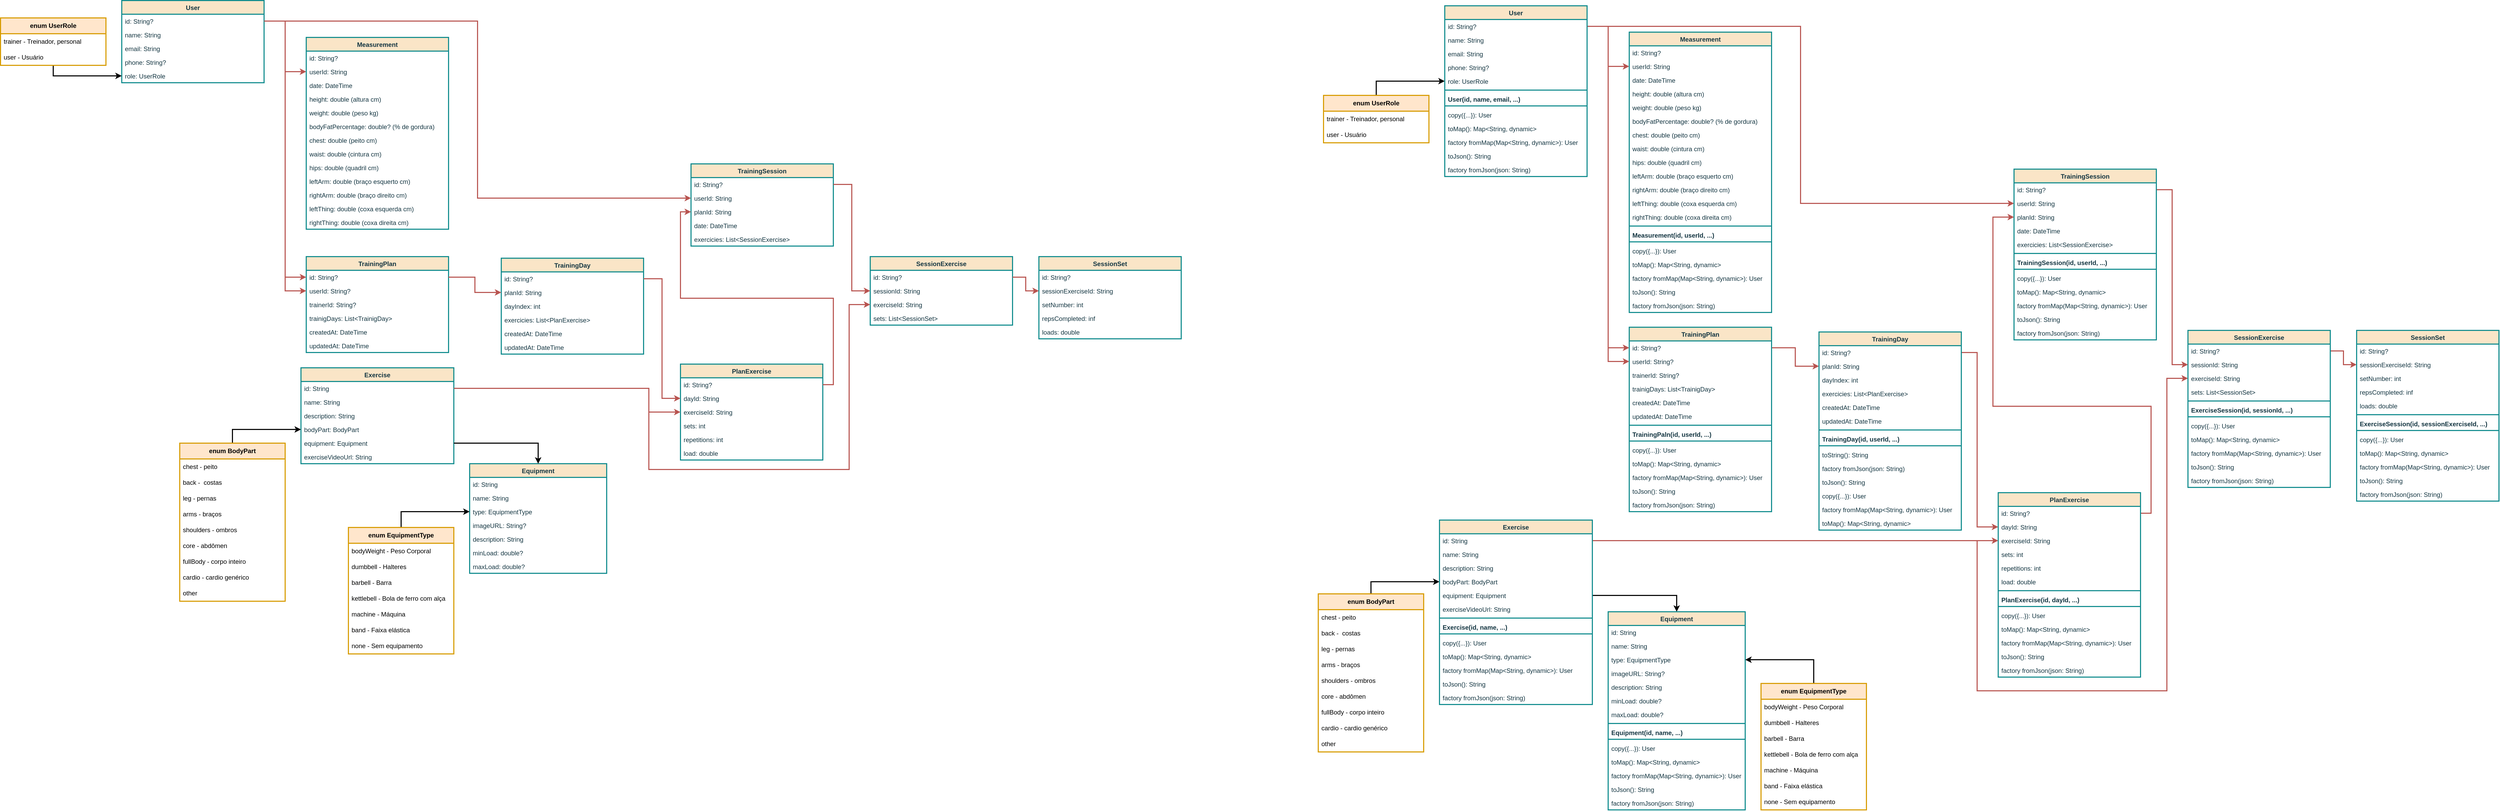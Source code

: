 <mxfile version="26.1.1">
  <diagram id="C5RBs43oDa-KdzZeNtuy" name="Page-1">
    <mxGraphModel dx="3770" dy="870" grid="1" gridSize="10" guides="1" tooltips="1" connect="1" arrows="1" fold="1" page="1" pageScale="1" pageWidth="2336" pageHeight="1654" math="0" shadow="0">
      <root>
        <mxCell id="WIyWlLk6GJQsqaUBKTNV-0" />
        <mxCell id="WIyWlLk6GJQsqaUBKTNV-1" parent="WIyWlLk6GJQsqaUBKTNV-0" />
        <mxCell id="fm6KP4GlTui71SSTg5Wv-55" style="edgeStyle=orthogonalEdgeStyle;rounded=0;orthogonalLoop=1;jettySize=auto;html=1;fillColor=#f8cecc;strokeColor=#b85450;strokeWidth=2;" parent="WIyWlLk6GJQsqaUBKTNV-1" source="fm6KP4GlTui71SSTg5Wv-38" target="fm6KP4GlTui71SSTg5Wv-37" edge="1">
          <mxGeometry relative="1" as="geometry" />
        </mxCell>
        <mxCell id="fm6KP4GlTui71SSTg5Wv-0" value="User" style="swimlane;fontStyle=1;align=center;verticalAlign=top;childLayout=stackLayout;horizontal=1;startSize=26;horizontalStack=0;resizeParent=1;resizeParentMax=0;resizeLast=0;collapsible=1;marginBottom=0;whiteSpace=wrap;html=1;labelBackgroundColor=none;fillColor=#FAE5C7;strokeColor=#0F8B8D;fontColor=#143642;strokeWidth=2;" parent="WIyWlLk6GJQsqaUBKTNV-1" vertex="1">
          <mxGeometry x="-2070" y="20" width="270" height="156" as="geometry">
            <mxRectangle x="400" y="280" width="120" height="30" as="alternateBounds" />
          </mxGeometry>
        </mxCell>
        <mxCell id="fm6KP4GlTui71SSTg5Wv-38" value="id: String?" style="text;strokeColor=none;fillColor=none;align=left;verticalAlign=top;spacingLeft=4;spacingRight=4;overflow=hidden;rotatable=0;points=[[0,0.5],[1,0.5]];portConstraint=eastwest;whiteSpace=wrap;html=1;labelBackgroundColor=none;fontColor=#143642;" parent="fm6KP4GlTui71SSTg5Wv-0" vertex="1">
          <mxGeometry y="26" width="270" height="26" as="geometry" />
        </mxCell>
        <mxCell id="fm6KP4GlTui71SSTg5Wv-2" value="name: String" style="text;strokeColor=none;fillColor=none;align=left;verticalAlign=top;spacingLeft=4;spacingRight=4;overflow=hidden;rotatable=0;points=[[0,0.5],[1,0.5]];portConstraint=eastwest;whiteSpace=wrap;html=1;labelBackgroundColor=none;fontColor=#143642;" parent="fm6KP4GlTui71SSTg5Wv-0" vertex="1">
          <mxGeometry y="52" width="270" height="26" as="geometry" />
        </mxCell>
        <mxCell id="fm6KP4GlTui71SSTg5Wv-3" value="email: String" style="text;strokeColor=none;fillColor=none;align=left;verticalAlign=top;spacingLeft=4;spacingRight=4;overflow=hidden;rotatable=0;points=[[0,0.5],[1,0.5]];portConstraint=eastwest;whiteSpace=wrap;html=1;labelBackgroundColor=none;fontColor=#143642;" parent="fm6KP4GlTui71SSTg5Wv-0" vertex="1">
          <mxGeometry y="78" width="270" height="26" as="geometry" />
        </mxCell>
        <mxCell id="fm6KP4GlTui71SSTg5Wv-4" value="phone: String?" style="text;strokeColor=none;fillColor=none;align=left;verticalAlign=top;spacingLeft=4;spacingRight=4;overflow=hidden;rotatable=0;points=[[0,0.5],[1,0.5]];portConstraint=eastwest;whiteSpace=wrap;html=1;labelBackgroundColor=none;fontColor=#143642;" parent="fm6KP4GlTui71SSTg5Wv-0" vertex="1">
          <mxGeometry y="104" width="270" height="26" as="geometry" />
        </mxCell>
        <mxCell id="fm6KP4GlTui71SSTg5Wv-49" value="role: UserRole" style="text;strokeColor=none;fillColor=none;align=left;verticalAlign=top;spacingLeft=4;spacingRight=4;overflow=hidden;rotatable=0;points=[[0,0.5],[1,0.5]];portConstraint=eastwest;whiteSpace=wrap;html=1;labelBackgroundColor=none;fontColor=#143642;" parent="fm6KP4GlTui71SSTg5Wv-0" vertex="1">
          <mxGeometry y="130" width="270" height="26" as="geometry" />
        </mxCell>
        <mxCell id="fm6KP4GlTui71SSTg5Wv-16" value="Measurement" style="swimlane;fontStyle=1;align=center;verticalAlign=top;childLayout=stackLayout;horizontal=1;startSize=26;horizontalStack=0;resizeParent=1;resizeParentMax=0;resizeLast=0;collapsible=1;marginBottom=0;whiteSpace=wrap;html=1;labelBackgroundColor=none;fillColor=#FAE5C7;strokeColor=#0F8B8D;fontColor=#143642;strokeWidth=2;" parent="WIyWlLk6GJQsqaUBKTNV-1" vertex="1">
          <mxGeometry x="-1720" y="90" width="270" height="364" as="geometry">
            <mxRectangle x="400" y="280" width="120" height="30" as="alternateBounds" />
          </mxGeometry>
        </mxCell>
        <mxCell id="fm6KP4GlTui71SSTg5Wv-40" value="id: String?" style="text;strokeColor=none;fillColor=none;align=left;verticalAlign=top;spacingLeft=4;spacingRight=4;overflow=hidden;rotatable=0;points=[[0,0.5],[1,0.5]];portConstraint=eastwest;whiteSpace=wrap;html=1;labelBackgroundColor=none;fontColor=#143642;" parent="fm6KP4GlTui71SSTg5Wv-16" vertex="1">
          <mxGeometry y="26" width="270" height="26" as="geometry" />
        </mxCell>
        <mxCell id="fm6KP4GlTui71SSTg5Wv-37" value="userId: String" style="text;strokeColor=none;fillColor=none;align=left;verticalAlign=top;spacingLeft=4;spacingRight=4;overflow=hidden;rotatable=0;points=[[0,0.5],[1,0.5]];portConstraint=eastwest;whiteSpace=wrap;html=1;labelBackgroundColor=none;fontColor=#143642;" parent="fm6KP4GlTui71SSTg5Wv-16" vertex="1">
          <mxGeometry y="52" width="270" height="26" as="geometry" />
        </mxCell>
        <mxCell id="fm6KP4GlTui71SSTg5Wv-39" value="date: DateTime" style="text;strokeColor=none;fillColor=none;align=left;verticalAlign=top;spacingLeft=4;spacingRight=4;overflow=hidden;rotatable=0;points=[[0,0.5],[1,0.5]];portConstraint=eastwest;whiteSpace=wrap;html=1;labelBackgroundColor=none;fontColor=#143642;" parent="fm6KP4GlTui71SSTg5Wv-16" vertex="1">
          <mxGeometry y="78" width="270" height="26" as="geometry" />
        </mxCell>
        <mxCell id="fm6KP4GlTui71SSTg5Wv-18" value="height: double (altura cm)" style="text;strokeColor=none;fillColor=none;align=left;verticalAlign=top;spacingLeft=4;spacingRight=4;overflow=hidden;rotatable=0;points=[[0,0.5],[1,0.5]];portConstraint=eastwest;whiteSpace=wrap;html=1;labelBackgroundColor=none;fontColor=#143642;" parent="fm6KP4GlTui71SSTg5Wv-16" vertex="1">
          <mxGeometry y="104" width="270" height="26" as="geometry" />
        </mxCell>
        <mxCell id="fm6KP4GlTui71SSTg5Wv-48" value="weight: double (peso kg)" style="text;strokeColor=none;fillColor=none;align=left;verticalAlign=top;spacingLeft=4;spacingRight=4;overflow=hidden;rotatable=0;points=[[0,0.5],[1,0.5]];portConstraint=eastwest;whiteSpace=wrap;html=1;labelBackgroundColor=none;fontColor=#143642;" parent="fm6KP4GlTui71SSTg5Wv-16" vertex="1">
          <mxGeometry y="130" width="270" height="26" as="geometry" />
        </mxCell>
        <mxCell id="fm6KP4GlTui71SSTg5Wv-19" value="bodyFatPercentage: double? (% de gordura)" style="text;strokeColor=none;fillColor=none;align=left;verticalAlign=top;spacingLeft=4;spacingRight=4;overflow=hidden;rotatable=0;points=[[0,0.5],[1,0.5]];portConstraint=eastwest;whiteSpace=wrap;html=1;labelBackgroundColor=none;fontColor=#143642;" parent="fm6KP4GlTui71SSTg5Wv-16" vertex="1">
          <mxGeometry y="156" width="270" height="26" as="geometry" />
        </mxCell>
        <mxCell id="fm6KP4GlTui71SSTg5Wv-20" value="chest: double (peito cm)" style="text;strokeColor=none;fillColor=none;align=left;verticalAlign=top;spacingLeft=4;spacingRight=4;overflow=hidden;rotatable=0;points=[[0,0.5],[1,0.5]];portConstraint=eastwest;whiteSpace=wrap;html=1;labelBackgroundColor=none;fontColor=#143642;" parent="fm6KP4GlTui71SSTg5Wv-16" vertex="1">
          <mxGeometry y="182" width="270" height="26" as="geometry" />
        </mxCell>
        <mxCell id="fm6KP4GlTui71SSTg5Wv-46" value="waist: double (cintura cm)" style="text;strokeColor=none;fillColor=none;align=left;verticalAlign=top;spacingLeft=4;spacingRight=4;overflow=hidden;rotatable=0;points=[[0,0.5],[1,0.5]];portConstraint=eastwest;whiteSpace=wrap;html=1;labelBackgroundColor=none;fontColor=#143642;" parent="fm6KP4GlTui71SSTg5Wv-16" vertex="1">
          <mxGeometry y="208" width="270" height="26" as="geometry" />
        </mxCell>
        <mxCell id="fm6KP4GlTui71SSTg5Wv-45" value="hips: double (quadril cm)" style="text;strokeColor=none;fillColor=none;align=left;verticalAlign=top;spacingLeft=4;spacingRight=4;overflow=hidden;rotatable=0;points=[[0,0.5],[1,0.5]];portConstraint=eastwest;whiteSpace=wrap;html=1;labelBackgroundColor=none;fontColor=#143642;" parent="fm6KP4GlTui71SSTg5Wv-16" vertex="1">
          <mxGeometry y="234" width="270" height="26" as="geometry" />
        </mxCell>
        <mxCell id="fm6KP4GlTui71SSTg5Wv-44" value="leftArm: double (braço esquerto cm)" style="text;strokeColor=none;fillColor=none;align=left;verticalAlign=top;spacingLeft=4;spacingRight=4;overflow=hidden;rotatable=0;points=[[0,0.5],[1,0.5]];portConstraint=eastwest;whiteSpace=wrap;html=1;labelBackgroundColor=none;fontColor=#143642;" parent="fm6KP4GlTui71SSTg5Wv-16" vertex="1">
          <mxGeometry y="260" width="270" height="26" as="geometry" />
        </mxCell>
        <mxCell id="fm6KP4GlTui71SSTg5Wv-47" value="rightArm: double (braço direito cm)" style="text;strokeColor=none;fillColor=none;align=left;verticalAlign=top;spacingLeft=4;spacingRight=4;overflow=hidden;rotatable=0;points=[[0,0.5],[1,0.5]];portConstraint=eastwest;whiteSpace=wrap;html=1;labelBackgroundColor=none;fontColor=#143642;" parent="fm6KP4GlTui71SSTg5Wv-16" vertex="1">
          <mxGeometry y="286" width="270" height="26" as="geometry" />
        </mxCell>
        <mxCell id="fm6KP4GlTui71SSTg5Wv-43" value="leftThing: double (coxa esquerda cm)" style="text;strokeColor=none;fillColor=none;align=left;verticalAlign=top;spacingLeft=4;spacingRight=4;overflow=hidden;rotatable=0;points=[[0,0.5],[1,0.5]];portConstraint=eastwest;whiteSpace=wrap;html=1;labelBackgroundColor=none;fontColor=#143642;" parent="fm6KP4GlTui71SSTg5Wv-16" vertex="1">
          <mxGeometry y="312" width="270" height="26" as="geometry" />
        </mxCell>
        <mxCell id="fm6KP4GlTui71SSTg5Wv-42" value="rightThing: double (coxa direita cm)" style="text;strokeColor=none;fillColor=none;align=left;verticalAlign=top;spacingLeft=4;spacingRight=4;overflow=hidden;rotatable=0;points=[[0,0.5],[1,0.5]];portConstraint=eastwest;whiteSpace=wrap;html=1;labelBackgroundColor=none;fontColor=#143642;" parent="fm6KP4GlTui71SSTg5Wv-16" vertex="1">
          <mxGeometry y="338" width="270" height="26" as="geometry" />
        </mxCell>
        <mxCell id="fm6KP4GlTui71SSTg5Wv-54" style="edgeStyle=orthogonalEdgeStyle;rounded=0;orthogonalLoop=1;jettySize=auto;html=1;strokeWidth=2;" parent="WIyWlLk6GJQsqaUBKTNV-1" source="fm6KP4GlTui71SSTg5Wv-50" target="fm6KP4GlTui71SSTg5Wv-49" edge="1">
          <mxGeometry relative="1" as="geometry" />
        </mxCell>
        <mxCell id="fm6KP4GlTui71SSTg5Wv-50" value="&lt;b&gt;&lt;font style=&quot;color: rgb(0, 0, 0);&quot;&gt;enum UserRole&lt;/font&gt;&lt;/b&gt;" style="swimlane;fontStyle=0;childLayout=stackLayout;horizontal=1;startSize=30;horizontalStack=0;resizeParent=1;resizeParentMax=0;resizeLast=0;collapsible=1;marginBottom=0;whiteSpace=wrap;html=1;fillColor=#ffe6cc;strokeColor=#d79b00;strokeWidth=2;" parent="WIyWlLk6GJQsqaUBKTNV-1" vertex="1">
          <mxGeometry x="-2300" y="53" width="200" height="90" as="geometry" />
        </mxCell>
        <mxCell id="fm6KP4GlTui71SSTg5Wv-51" value="trainer - Treinador, personal" style="text;strokeColor=none;fillColor=none;align=left;verticalAlign=middle;spacingLeft=4;spacingRight=4;overflow=hidden;points=[[0,0.5],[1,0.5]];portConstraint=eastwest;rotatable=0;whiteSpace=wrap;html=1;" parent="fm6KP4GlTui71SSTg5Wv-50" vertex="1">
          <mxGeometry y="30" width="200" height="30" as="geometry" />
        </mxCell>
        <mxCell id="fm6KP4GlTui71SSTg5Wv-52" value="user - Usuário" style="text;strokeColor=none;fillColor=none;align=left;verticalAlign=middle;spacingLeft=4;spacingRight=4;overflow=hidden;points=[[0,0.5],[1,0.5]];portConstraint=eastwest;rotatable=0;whiteSpace=wrap;html=1;" parent="fm6KP4GlTui71SSTg5Wv-50" vertex="1">
          <mxGeometry y="60" width="200" height="30" as="geometry" />
        </mxCell>
        <mxCell id="fm6KP4GlTui71SSTg5Wv-56" value="Exercise" style="swimlane;fontStyle=1;align=center;verticalAlign=top;childLayout=stackLayout;horizontal=1;startSize=26;horizontalStack=0;resizeParent=1;resizeParentMax=0;resizeLast=0;collapsible=1;marginBottom=0;whiteSpace=wrap;html=1;labelBackgroundColor=none;fillColor=#FAE5C7;strokeColor=#0F8B8D;fontColor=#143642;strokeWidth=2;" parent="WIyWlLk6GJQsqaUBKTNV-1" vertex="1">
          <mxGeometry x="-1730" y="717" width="290" height="182" as="geometry">
            <mxRectangle x="400" y="280" width="120" height="30" as="alternateBounds" />
          </mxGeometry>
        </mxCell>
        <mxCell id="fm6KP4GlTui71SSTg5Wv-57" value="id: String" style="text;strokeColor=none;fillColor=none;align=left;verticalAlign=top;spacingLeft=4;spacingRight=4;overflow=hidden;rotatable=0;points=[[0,0.5],[1,0.5]];portConstraint=eastwest;whiteSpace=wrap;html=1;labelBackgroundColor=none;fontColor=#143642;" parent="fm6KP4GlTui71SSTg5Wv-56" vertex="1">
          <mxGeometry y="26" width="290" height="26" as="geometry" />
        </mxCell>
        <mxCell id="fm6KP4GlTui71SSTg5Wv-58" value="name: String" style="text;strokeColor=none;fillColor=none;align=left;verticalAlign=top;spacingLeft=4;spacingRight=4;overflow=hidden;rotatable=0;points=[[0,0.5],[1,0.5]];portConstraint=eastwest;whiteSpace=wrap;html=1;labelBackgroundColor=none;fontColor=#143642;" parent="fm6KP4GlTui71SSTg5Wv-56" vertex="1">
          <mxGeometry y="52" width="290" height="26" as="geometry" />
        </mxCell>
        <mxCell id="fm6KP4GlTui71SSTg5Wv-59" value="description: String" style="text;strokeColor=none;fillColor=none;align=left;verticalAlign=top;spacingLeft=4;spacingRight=4;overflow=hidden;rotatable=0;points=[[0,0.5],[1,0.5]];portConstraint=eastwest;whiteSpace=wrap;html=1;labelBackgroundColor=none;fontColor=#143642;" parent="fm6KP4GlTui71SSTg5Wv-56" vertex="1">
          <mxGeometry y="78" width="290" height="26" as="geometry" />
        </mxCell>
        <mxCell id="fm6KP4GlTui71SSTg5Wv-69" value="bodyPart: BodyPart" style="text;strokeColor=none;fillColor=none;align=left;verticalAlign=top;spacingLeft=4;spacingRight=4;overflow=hidden;rotatable=0;points=[[0,0.5],[1,0.5]];portConstraint=eastwest;whiteSpace=wrap;html=1;labelBackgroundColor=none;fontColor=#143642;" parent="fm6KP4GlTui71SSTg5Wv-56" vertex="1">
          <mxGeometry y="104" width="290" height="26" as="geometry" />
        </mxCell>
        <mxCell id="fm6KP4GlTui71SSTg5Wv-70" value="equipment: Equipment" style="text;strokeColor=none;fillColor=none;align=left;verticalAlign=top;spacingLeft=4;spacingRight=4;overflow=hidden;rotatable=0;points=[[0,0.5],[1,0.5]];portConstraint=eastwest;whiteSpace=wrap;html=1;labelBackgroundColor=none;fontColor=#143642;" parent="fm6KP4GlTui71SSTg5Wv-56" vertex="1">
          <mxGeometry y="130" width="290" height="26" as="geometry" />
        </mxCell>
        <mxCell id="gLwR7J6SL-9ae_IGHw-i-89" value="exerciseVideoUrl: String" style="text;strokeColor=none;fillColor=none;align=left;verticalAlign=top;spacingLeft=4;spacingRight=4;overflow=hidden;rotatable=0;points=[[0,0.5],[1,0.5]];portConstraint=eastwest;whiteSpace=wrap;html=1;labelBackgroundColor=none;fontColor=#143642;" parent="fm6KP4GlTui71SSTg5Wv-56" vertex="1">
          <mxGeometry y="156" width="290" height="26" as="geometry" />
        </mxCell>
        <mxCell id="fm6KP4GlTui71SSTg5Wv-91" style="edgeStyle=orthogonalEdgeStyle;rounded=0;orthogonalLoop=1;jettySize=auto;html=1;strokeWidth=2;" parent="WIyWlLk6GJQsqaUBKTNV-1" source="fm6KP4GlTui71SSTg5Wv-80" target="fm6KP4GlTui71SSTg5Wv-69" edge="1">
          <mxGeometry relative="1" as="geometry" />
        </mxCell>
        <mxCell id="fm6KP4GlTui71SSTg5Wv-80" value="&lt;b&gt;&lt;font style=&quot;color: rgb(0, 0, 0);&quot;&gt;enum BodyPart&lt;/font&gt;&lt;/b&gt;" style="swimlane;fontStyle=0;childLayout=stackLayout;horizontal=1;startSize=30;horizontalStack=0;resizeParent=1;resizeParentMax=0;resizeLast=0;collapsible=1;marginBottom=0;whiteSpace=wrap;html=1;fillColor=#ffe6cc;strokeColor=#d79b00;strokeWidth=2;" parent="WIyWlLk6GJQsqaUBKTNV-1" vertex="1">
          <mxGeometry x="-1960" y="860" width="200" height="300" as="geometry" />
        </mxCell>
        <mxCell id="fm6KP4GlTui71SSTg5Wv-81" value="chest - peito" style="text;strokeColor=none;fillColor=none;align=left;verticalAlign=middle;spacingLeft=4;spacingRight=4;overflow=hidden;points=[[0,0.5],[1,0.5]];portConstraint=eastwest;rotatable=0;whiteSpace=wrap;html=1;" parent="fm6KP4GlTui71SSTg5Wv-80" vertex="1">
          <mxGeometry y="30" width="200" height="30" as="geometry" />
        </mxCell>
        <mxCell id="fm6KP4GlTui71SSTg5Wv-82" value="back -&amp;nbsp; costas" style="text;strokeColor=none;fillColor=none;align=left;verticalAlign=middle;spacingLeft=4;spacingRight=4;overflow=hidden;points=[[0,0.5],[1,0.5]];portConstraint=eastwest;rotatable=0;whiteSpace=wrap;html=1;" parent="fm6KP4GlTui71SSTg5Wv-80" vertex="1">
          <mxGeometry y="60" width="200" height="30" as="geometry" />
        </mxCell>
        <mxCell id="fm6KP4GlTui71SSTg5Wv-90" value="leg - pernas" style="text;strokeColor=none;fillColor=none;align=left;verticalAlign=middle;spacingLeft=4;spacingRight=4;overflow=hidden;points=[[0,0.5],[1,0.5]];portConstraint=eastwest;rotatable=0;whiteSpace=wrap;html=1;" parent="fm6KP4GlTui71SSTg5Wv-80" vertex="1">
          <mxGeometry y="90" width="200" height="30" as="geometry" />
        </mxCell>
        <mxCell id="fm6KP4GlTui71SSTg5Wv-89" value="arms - braços" style="text;strokeColor=none;fillColor=none;align=left;verticalAlign=middle;spacingLeft=4;spacingRight=4;overflow=hidden;points=[[0,0.5],[1,0.5]];portConstraint=eastwest;rotatable=0;whiteSpace=wrap;html=1;" parent="fm6KP4GlTui71SSTg5Wv-80" vertex="1">
          <mxGeometry y="120" width="200" height="30" as="geometry" />
        </mxCell>
        <mxCell id="fm6KP4GlTui71SSTg5Wv-88" value="shoulders - ombros" style="text;strokeColor=none;fillColor=none;align=left;verticalAlign=middle;spacingLeft=4;spacingRight=4;overflow=hidden;points=[[0,0.5],[1,0.5]];portConstraint=eastwest;rotatable=0;whiteSpace=wrap;html=1;" parent="fm6KP4GlTui71SSTg5Wv-80" vertex="1">
          <mxGeometry y="150" width="200" height="30" as="geometry" />
        </mxCell>
        <mxCell id="fm6KP4GlTui71SSTg5Wv-87" value="core - abdômen" style="text;strokeColor=none;fillColor=none;align=left;verticalAlign=middle;spacingLeft=4;spacingRight=4;overflow=hidden;points=[[0,0.5],[1,0.5]];portConstraint=eastwest;rotatable=0;whiteSpace=wrap;html=1;" parent="fm6KP4GlTui71SSTg5Wv-80" vertex="1">
          <mxGeometry y="180" width="200" height="30" as="geometry" />
        </mxCell>
        <mxCell id="fm6KP4GlTui71SSTg5Wv-86" value="fullBody - corpo inteiro" style="text;strokeColor=none;fillColor=none;align=left;verticalAlign=middle;spacingLeft=4;spacingRight=4;overflow=hidden;points=[[0,0.5],[1,0.5]];portConstraint=eastwest;rotatable=0;whiteSpace=wrap;html=1;" parent="fm6KP4GlTui71SSTg5Wv-80" vertex="1">
          <mxGeometry y="210" width="200" height="30" as="geometry" />
        </mxCell>
        <mxCell id="fm6KP4GlTui71SSTg5Wv-85" value="cardio - cardio genérico" style="text;strokeColor=none;fillColor=none;align=left;verticalAlign=middle;spacingLeft=4;spacingRight=4;overflow=hidden;points=[[0,0.5],[1,0.5]];portConstraint=eastwest;rotatable=0;whiteSpace=wrap;html=1;" parent="fm6KP4GlTui71SSTg5Wv-80" vertex="1">
          <mxGeometry y="240" width="200" height="30" as="geometry" />
        </mxCell>
        <mxCell id="fm6KP4GlTui71SSTg5Wv-84" value="other" style="text;strokeColor=none;fillColor=none;align=left;verticalAlign=middle;spacingLeft=4;spacingRight=4;overflow=hidden;points=[[0,0.5],[1,0.5]];portConstraint=eastwest;rotatable=0;whiteSpace=wrap;html=1;" parent="fm6KP4GlTui71SSTg5Wv-80" vertex="1">
          <mxGeometry y="270" width="200" height="30" as="geometry" />
        </mxCell>
        <mxCell id="fm6KP4GlTui71SSTg5Wv-92" value="Equipment" style="swimlane;fontStyle=1;align=center;verticalAlign=top;childLayout=stackLayout;horizontal=1;startSize=26;horizontalStack=0;resizeParent=1;resizeParentMax=0;resizeLast=0;collapsible=1;marginBottom=0;whiteSpace=wrap;html=1;labelBackgroundColor=none;fillColor=#FAE5C7;strokeColor=#0F8B8D;fontColor=#143642;strokeWidth=2;" parent="WIyWlLk6GJQsqaUBKTNV-1" vertex="1">
          <mxGeometry x="-1410" y="899" width="260" height="208" as="geometry">
            <mxRectangle x="400" y="280" width="120" height="30" as="alternateBounds" />
          </mxGeometry>
        </mxCell>
        <mxCell id="fm6KP4GlTui71SSTg5Wv-93" value="id: String" style="text;strokeColor=none;fillColor=none;align=left;verticalAlign=top;spacingLeft=4;spacingRight=4;overflow=hidden;rotatable=0;points=[[0,0.5],[1,0.5]];portConstraint=eastwest;whiteSpace=wrap;html=1;labelBackgroundColor=none;fontColor=#143642;" parent="fm6KP4GlTui71SSTg5Wv-92" vertex="1">
          <mxGeometry y="26" width="260" height="26" as="geometry" />
        </mxCell>
        <mxCell id="fm6KP4GlTui71SSTg5Wv-94" value="name: String" style="text;strokeColor=none;fillColor=none;align=left;verticalAlign=top;spacingLeft=4;spacingRight=4;overflow=hidden;rotatable=0;points=[[0,0.5],[1,0.5]];portConstraint=eastwest;whiteSpace=wrap;html=1;labelBackgroundColor=none;fontColor=#143642;" parent="fm6KP4GlTui71SSTg5Wv-92" vertex="1">
          <mxGeometry y="52" width="260" height="26" as="geometry" />
        </mxCell>
        <mxCell id="fm6KP4GlTui71SSTg5Wv-95" value="type: EquipmentType" style="text;strokeColor=none;fillColor=none;align=left;verticalAlign=top;spacingLeft=4;spacingRight=4;overflow=hidden;rotatable=0;points=[[0,0.5],[1,0.5]];portConstraint=eastwest;whiteSpace=wrap;html=1;labelBackgroundColor=none;fontColor=#143642;" parent="fm6KP4GlTui71SSTg5Wv-92" vertex="1">
          <mxGeometry y="78" width="260" height="26" as="geometry" />
        </mxCell>
        <mxCell id="fm6KP4GlTui71SSTg5Wv-120" value="imageURL: String?" style="text;strokeColor=none;fillColor=none;align=left;verticalAlign=top;spacingLeft=4;spacingRight=4;overflow=hidden;rotatable=0;points=[[0,0.5],[1,0.5]];portConstraint=eastwest;whiteSpace=wrap;html=1;labelBackgroundColor=none;fontColor=#143642;" parent="fm6KP4GlTui71SSTg5Wv-92" vertex="1">
          <mxGeometry y="104" width="260" height="26" as="geometry" />
        </mxCell>
        <mxCell id="fm6KP4GlTui71SSTg5Wv-119" value="description: String" style="text;strokeColor=none;fillColor=none;align=left;verticalAlign=top;spacingLeft=4;spacingRight=4;overflow=hidden;rotatable=0;points=[[0,0.5],[1,0.5]];portConstraint=eastwest;whiteSpace=wrap;html=1;labelBackgroundColor=none;fontColor=#143642;" parent="fm6KP4GlTui71SSTg5Wv-92" vertex="1">
          <mxGeometry y="130" width="260" height="26" as="geometry" />
        </mxCell>
        <mxCell id="fm6KP4GlTui71SSTg5Wv-118" value="minLoad: double?" style="text;strokeColor=none;fillColor=none;align=left;verticalAlign=top;spacingLeft=4;spacingRight=4;overflow=hidden;rotatable=0;points=[[0,0.5],[1,0.5]];portConstraint=eastwest;whiteSpace=wrap;html=1;labelBackgroundColor=none;fontColor=#143642;" parent="fm6KP4GlTui71SSTg5Wv-92" vertex="1">
          <mxGeometry y="156" width="260" height="26" as="geometry" />
        </mxCell>
        <mxCell id="fm6KP4GlTui71SSTg5Wv-117" value="maxLoad: double?" style="text;strokeColor=none;fillColor=none;align=left;verticalAlign=top;spacingLeft=4;spacingRight=4;overflow=hidden;rotatable=0;points=[[0,0.5],[1,0.5]];portConstraint=eastwest;whiteSpace=wrap;html=1;labelBackgroundColor=none;fontColor=#143642;" parent="fm6KP4GlTui71SSTg5Wv-92" vertex="1">
          <mxGeometry y="182" width="260" height="26" as="geometry" />
        </mxCell>
        <mxCell id="fm6KP4GlTui71SSTg5Wv-115" style="edgeStyle=orthogonalEdgeStyle;rounded=0;orthogonalLoop=1;jettySize=auto;html=1;strokeWidth=2;" parent="WIyWlLk6GJQsqaUBKTNV-1" source="fm6KP4GlTui71SSTg5Wv-105" target="fm6KP4GlTui71SSTg5Wv-95" edge="1">
          <mxGeometry relative="1" as="geometry" />
        </mxCell>
        <mxCell id="fm6KP4GlTui71SSTg5Wv-105" value="&lt;b&gt;&lt;font style=&quot;color: rgb(0, 0, 0);&quot;&gt;enum EquipmentType&lt;/font&gt;&lt;/b&gt;" style="swimlane;fontStyle=0;childLayout=stackLayout;horizontal=1;startSize=30;horizontalStack=0;resizeParent=1;resizeParentMax=0;resizeLast=0;collapsible=1;marginBottom=0;whiteSpace=wrap;html=1;fillColor=#ffe6cc;strokeColor=#d79b00;strokeWidth=2;" parent="WIyWlLk6GJQsqaUBKTNV-1" vertex="1">
          <mxGeometry x="-1640" y="1020" width="200" height="240" as="geometry" />
        </mxCell>
        <mxCell id="fm6KP4GlTui71SSTg5Wv-106" value="bodyWeight - Peso Corporal" style="text;strokeColor=none;fillColor=none;align=left;verticalAlign=middle;spacingLeft=4;spacingRight=4;overflow=hidden;points=[[0,0.5],[1,0.5]];portConstraint=eastwest;rotatable=0;whiteSpace=wrap;html=1;" parent="fm6KP4GlTui71SSTg5Wv-105" vertex="1">
          <mxGeometry y="30" width="200" height="30" as="geometry" />
        </mxCell>
        <mxCell id="fm6KP4GlTui71SSTg5Wv-107" value="dumbbell - Halteres" style="text;strokeColor=none;fillColor=none;align=left;verticalAlign=middle;spacingLeft=4;spacingRight=4;overflow=hidden;points=[[0,0.5],[1,0.5]];portConstraint=eastwest;rotatable=0;whiteSpace=wrap;html=1;" parent="fm6KP4GlTui71SSTg5Wv-105" vertex="1">
          <mxGeometry y="60" width="200" height="30" as="geometry" />
        </mxCell>
        <mxCell id="fm6KP4GlTui71SSTg5Wv-108" value="barbell - Barra" style="text;strokeColor=none;fillColor=none;align=left;verticalAlign=middle;spacingLeft=4;spacingRight=4;overflow=hidden;points=[[0,0.5],[1,0.5]];portConstraint=eastwest;rotatable=0;whiteSpace=wrap;html=1;" parent="fm6KP4GlTui71SSTg5Wv-105" vertex="1">
          <mxGeometry y="90" width="200" height="30" as="geometry" />
        </mxCell>
        <mxCell id="fm6KP4GlTui71SSTg5Wv-109" value="kettlebell - Bola de ferro com alça" style="text;strokeColor=none;fillColor=none;align=left;verticalAlign=middle;spacingLeft=4;spacingRight=4;overflow=hidden;points=[[0,0.5],[1,0.5]];portConstraint=eastwest;rotatable=0;whiteSpace=wrap;html=1;" parent="fm6KP4GlTui71SSTg5Wv-105" vertex="1">
          <mxGeometry y="120" width="200" height="30" as="geometry" />
        </mxCell>
        <mxCell id="fm6KP4GlTui71SSTg5Wv-110" value="machine - Máquina" style="text;strokeColor=none;fillColor=none;align=left;verticalAlign=middle;spacingLeft=4;spacingRight=4;overflow=hidden;points=[[0,0.5],[1,0.5]];portConstraint=eastwest;rotatable=0;whiteSpace=wrap;html=1;" parent="fm6KP4GlTui71SSTg5Wv-105" vertex="1">
          <mxGeometry y="150" width="200" height="30" as="geometry" />
        </mxCell>
        <mxCell id="fm6KP4GlTui71SSTg5Wv-111" value="band - Faixa elástica" style="text;strokeColor=none;fillColor=none;align=left;verticalAlign=middle;spacingLeft=4;spacingRight=4;overflow=hidden;points=[[0,0.5],[1,0.5]];portConstraint=eastwest;rotatable=0;whiteSpace=wrap;html=1;" parent="fm6KP4GlTui71SSTg5Wv-105" vertex="1">
          <mxGeometry y="180" width="200" height="30" as="geometry" />
        </mxCell>
        <mxCell id="fm6KP4GlTui71SSTg5Wv-112" value="none - Sem equipamento" style="text;strokeColor=none;fillColor=none;align=left;verticalAlign=middle;spacingLeft=4;spacingRight=4;overflow=hidden;points=[[0,0.5],[1,0.5]];portConstraint=eastwest;rotatable=0;whiteSpace=wrap;html=1;" parent="fm6KP4GlTui71SSTg5Wv-105" vertex="1">
          <mxGeometry y="210" width="200" height="30" as="geometry" />
        </mxCell>
        <mxCell id="fm6KP4GlTui71SSTg5Wv-121" value="TrainingPlan" style="swimlane;fontStyle=1;align=center;verticalAlign=top;childLayout=stackLayout;horizontal=1;startSize=26;horizontalStack=0;resizeParent=1;resizeParentMax=0;resizeLast=0;collapsible=1;marginBottom=0;whiteSpace=wrap;html=1;labelBackgroundColor=none;fillColor=#FAE5C7;strokeColor=#0F8B8D;fontColor=#143642;strokeWidth=2;" parent="WIyWlLk6GJQsqaUBKTNV-1" vertex="1">
          <mxGeometry x="-1720" y="506" width="270" height="182" as="geometry">
            <mxRectangle x="400" y="280" width="120" height="30" as="alternateBounds" />
          </mxGeometry>
        </mxCell>
        <mxCell id="fm6KP4GlTui71SSTg5Wv-122" value="id: String?" style="text;strokeColor=none;fillColor=none;align=left;verticalAlign=top;spacingLeft=4;spacingRight=4;overflow=hidden;rotatable=0;points=[[0,0.5],[1,0.5]];portConstraint=eastwest;whiteSpace=wrap;html=1;labelBackgroundColor=none;fontColor=#143642;" parent="fm6KP4GlTui71SSTg5Wv-121" vertex="1">
          <mxGeometry y="26" width="270" height="26" as="geometry" />
        </mxCell>
        <mxCell id="fm6KP4GlTui71SSTg5Wv-123" value="userId: String?" style="text;strokeColor=none;fillColor=none;align=left;verticalAlign=top;spacingLeft=4;spacingRight=4;overflow=hidden;rotatable=0;points=[[0,0.5],[1,0.5]];portConstraint=eastwest;whiteSpace=wrap;html=1;labelBackgroundColor=none;fontColor=#143642;" parent="fm6KP4GlTui71SSTg5Wv-121" vertex="1">
          <mxGeometry y="52" width="270" height="26" as="geometry" />
        </mxCell>
        <mxCell id="fm6KP4GlTui71SSTg5Wv-124" value="trainerId: String?" style="text;strokeColor=none;fillColor=none;align=left;verticalAlign=top;spacingLeft=4;spacingRight=4;overflow=hidden;rotatable=0;points=[[0,0.5],[1,0.5]];portConstraint=eastwest;whiteSpace=wrap;html=1;labelBackgroundColor=none;fontColor=#143642;" parent="fm6KP4GlTui71SSTg5Wv-121" vertex="1">
          <mxGeometry y="78" width="270" height="26" as="geometry" />
        </mxCell>
        <mxCell id="gLwR7J6SL-9ae_IGHw-i-0" value="trainigDays: List&amp;lt;TrainigDay&amp;gt;" style="text;strokeColor=none;fillColor=none;align=left;verticalAlign=top;spacingLeft=4;spacingRight=4;overflow=hidden;rotatable=0;points=[[0,0.5],[1,0.5]];portConstraint=eastwest;whiteSpace=wrap;html=1;labelBackgroundColor=none;fontColor=#143642;" parent="fm6KP4GlTui71SSTg5Wv-121" vertex="1">
          <mxGeometry y="104" width="270" height="26" as="geometry" />
        </mxCell>
        <mxCell id="fm6KP4GlTui71SSTg5Wv-139" value="createdAt: DateTime" style="text;strokeColor=none;fillColor=none;align=left;verticalAlign=top;spacingLeft=4;spacingRight=4;overflow=hidden;rotatable=0;points=[[0,0.5],[1,0.5]];portConstraint=eastwest;whiteSpace=wrap;html=1;labelBackgroundColor=none;fontColor=#143642;" parent="fm6KP4GlTui71SSTg5Wv-121" vertex="1">
          <mxGeometry y="130" width="270" height="26" as="geometry" />
        </mxCell>
        <mxCell id="fm6KP4GlTui71SSTg5Wv-138" value="updatedAt: DateTime" style="text;strokeColor=none;fillColor=none;align=left;verticalAlign=top;spacingLeft=4;spacingRight=4;overflow=hidden;rotatable=0;points=[[0,0.5],[1,0.5]];portConstraint=eastwest;whiteSpace=wrap;html=1;labelBackgroundColor=none;fontColor=#143642;" parent="fm6KP4GlTui71SSTg5Wv-121" vertex="1">
          <mxGeometry y="156" width="270" height="26" as="geometry" />
        </mxCell>
        <mxCell id="fm6KP4GlTui71SSTg5Wv-140" value="TrainingDay" style="swimlane;fontStyle=1;align=center;verticalAlign=top;childLayout=stackLayout;horizontal=1;startSize=26;horizontalStack=0;resizeParent=1;resizeParentMax=0;resizeLast=0;collapsible=1;marginBottom=0;whiteSpace=wrap;html=1;labelBackgroundColor=none;fillColor=#FAE5C7;strokeColor=#0F8B8D;fontColor=#143642;strokeWidth=2;" parent="WIyWlLk6GJQsqaUBKTNV-1" vertex="1">
          <mxGeometry x="-1350" y="509" width="270" height="182" as="geometry">
            <mxRectangle x="400" y="280" width="120" height="30" as="alternateBounds" />
          </mxGeometry>
        </mxCell>
        <mxCell id="fm6KP4GlTui71SSTg5Wv-141" value="id: String?" style="text;strokeColor=none;fillColor=none;align=left;verticalAlign=top;spacingLeft=4;spacingRight=4;overflow=hidden;rotatable=0;points=[[0,0.5],[1,0.5]];portConstraint=eastwest;whiteSpace=wrap;html=1;labelBackgroundColor=none;fontColor=#143642;" parent="fm6KP4GlTui71SSTg5Wv-140" vertex="1">
          <mxGeometry y="26" width="270" height="26" as="geometry" />
        </mxCell>
        <mxCell id="fm6KP4GlTui71SSTg5Wv-142" value="planId: String" style="text;strokeColor=none;fillColor=none;align=left;verticalAlign=top;spacingLeft=4;spacingRight=4;overflow=hidden;rotatable=0;points=[[0,0.5],[1,0.5]];portConstraint=eastwest;whiteSpace=wrap;html=1;labelBackgroundColor=none;fontColor=#143642;" parent="fm6KP4GlTui71SSTg5Wv-140" vertex="1">
          <mxGeometry y="52" width="270" height="26" as="geometry" />
        </mxCell>
        <mxCell id="fm6KP4GlTui71SSTg5Wv-143" value="dayIndex: int" style="text;strokeColor=none;fillColor=none;align=left;verticalAlign=top;spacingLeft=4;spacingRight=4;overflow=hidden;rotatable=0;points=[[0,0.5],[1,0.5]];portConstraint=eastwest;whiteSpace=wrap;html=1;labelBackgroundColor=none;fontColor=#143642;" parent="fm6KP4GlTui71SSTg5Wv-140" vertex="1">
          <mxGeometry y="78" width="270" height="26" as="geometry" />
        </mxCell>
        <mxCell id="fm6KP4GlTui71SSTg5Wv-167" value="exercicies: List&amp;lt;PlanExercise&amp;gt;" style="text;strokeColor=none;fillColor=none;align=left;verticalAlign=top;spacingLeft=4;spacingRight=4;overflow=hidden;rotatable=0;points=[[0,0.5],[1,0.5]];portConstraint=eastwest;whiteSpace=wrap;html=1;labelBackgroundColor=none;fontColor=#143642;" parent="fm6KP4GlTui71SSTg5Wv-140" vertex="1">
          <mxGeometry y="104" width="270" height="26" as="geometry" />
        </mxCell>
        <mxCell id="fm6KP4GlTui71SSTg5Wv-144" value="createdAt: DateTime" style="text;strokeColor=none;fillColor=none;align=left;verticalAlign=top;spacingLeft=4;spacingRight=4;overflow=hidden;rotatable=0;points=[[0,0.5],[1,0.5]];portConstraint=eastwest;whiteSpace=wrap;html=1;labelBackgroundColor=none;fontColor=#143642;" parent="fm6KP4GlTui71SSTg5Wv-140" vertex="1">
          <mxGeometry y="130" width="270" height="26" as="geometry" />
        </mxCell>
        <mxCell id="fm6KP4GlTui71SSTg5Wv-145" value="updatedAt: DateTime" style="text;strokeColor=none;fillColor=none;align=left;verticalAlign=top;spacingLeft=4;spacingRight=4;overflow=hidden;rotatable=0;points=[[0,0.5],[1,0.5]];portConstraint=eastwest;whiteSpace=wrap;html=1;labelBackgroundColor=none;fontColor=#143642;" parent="fm6KP4GlTui71SSTg5Wv-140" vertex="1">
          <mxGeometry y="156" width="270" height="26" as="geometry" />
        </mxCell>
        <mxCell id="fm6KP4GlTui71SSTg5Wv-164" style="edgeStyle=orthogonalEdgeStyle;rounded=0;orthogonalLoop=1;jettySize=auto;html=1;exitX=1;exitY=0.5;exitDx=0;exitDy=0;fillColor=#f8cecc;strokeColor=#b85450;strokeWidth=2;" parent="WIyWlLk6GJQsqaUBKTNV-1" source="fm6KP4GlTui71SSTg5Wv-122" target="fm6KP4GlTui71SSTg5Wv-142" edge="1">
          <mxGeometry relative="1" as="geometry" />
        </mxCell>
        <mxCell id="fm6KP4GlTui71SSTg5Wv-165" style="edgeStyle=orthogonalEdgeStyle;rounded=0;orthogonalLoop=1;jettySize=auto;html=1;fillColor=#f8cecc;strokeColor=#b85450;strokeWidth=2;" parent="WIyWlLk6GJQsqaUBKTNV-1" source="fm6KP4GlTui71SSTg5Wv-38" target="fm6KP4GlTui71SSTg5Wv-122" edge="1">
          <mxGeometry relative="1" as="geometry" />
        </mxCell>
        <mxCell id="fm6KP4GlTui71SSTg5Wv-166" style="edgeStyle=orthogonalEdgeStyle;rounded=0;orthogonalLoop=1;jettySize=auto;html=1;fillColor=#f8cecc;strokeColor=#b85450;strokeWidth=2;" parent="WIyWlLk6GJQsqaUBKTNV-1" source="fm6KP4GlTui71SSTg5Wv-38" target="fm6KP4GlTui71SSTg5Wv-123" edge="1">
          <mxGeometry relative="1" as="geometry" />
        </mxCell>
        <mxCell id="fm6KP4GlTui71SSTg5Wv-168" value="PlanExercise" style="swimlane;fontStyle=1;align=center;verticalAlign=top;childLayout=stackLayout;horizontal=1;startSize=26;horizontalStack=0;resizeParent=1;resizeParentMax=0;resizeLast=0;collapsible=1;marginBottom=0;whiteSpace=wrap;html=1;labelBackgroundColor=none;fillColor=#FAE5C7;strokeColor=#0F8B8D;fontColor=#143642;strokeWidth=2;" parent="WIyWlLk6GJQsqaUBKTNV-1" vertex="1">
          <mxGeometry x="-1010" y="710" width="270" height="182" as="geometry">
            <mxRectangle x="400" y="280" width="120" height="30" as="alternateBounds" />
          </mxGeometry>
        </mxCell>
        <mxCell id="fm6KP4GlTui71SSTg5Wv-169" value="id: String?" style="text;strokeColor=none;fillColor=none;align=left;verticalAlign=top;spacingLeft=4;spacingRight=4;overflow=hidden;rotatable=0;points=[[0,0.5],[1,0.5]];portConstraint=eastwest;whiteSpace=wrap;html=1;labelBackgroundColor=none;fontColor=#143642;" parent="fm6KP4GlTui71SSTg5Wv-168" vertex="1">
          <mxGeometry y="26" width="270" height="26" as="geometry" />
        </mxCell>
        <mxCell id="fm6KP4GlTui71SSTg5Wv-170" value="dayId: String" style="text;strokeColor=none;fillColor=none;align=left;verticalAlign=top;spacingLeft=4;spacingRight=4;overflow=hidden;rotatable=0;points=[[0,0.5],[1,0.5]];portConstraint=eastwest;whiteSpace=wrap;html=1;labelBackgroundColor=none;fontColor=#143642;" parent="fm6KP4GlTui71SSTg5Wv-168" vertex="1">
          <mxGeometry y="52" width="270" height="26" as="geometry" />
        </mxCell>
        <mxCell id="fm6KP4GlTui71SSTg5Wv-171" value="exerciseId: String" style="text;strokeColor=none;fillColor=none;align=left;verticalAlign=top;spacingLeft=4;spacingRight=4;overflow=hidden;rotatable=0;points=[[0,0.5],[1,0.5]];portConstraint=eastwest;whiteSpace=wrap;html=1;labelBackgroundColor=none;fontColor=#143642;" parent="fm6KP4GlTui71SSTg5Wv-168" vertex="1">
          <mxGeometry y="78" width="270" height="26" as="geometry" />
        </mxCell>
        <mxCell id="fm6KP4GlTui71SSTg5Wv-185" value="sets: int" style="text;strokeColor=none;fillColor=none;align=left;verticalAlign=top;spacingLeft=4;spacingRight=4;overflow=hidden;rotatable=0;points=[[0,0.5],[1,0.5]];portConstraint=eastwest;whiteSpace=wrap;html=1;labelBackgroundColor=none;fontColor=#143642;" parent="fm6KP4GlTui71SSTg5Wv-168" vertex="1">
          <mxGeometry y="104" width="270" height="26" as="geometry" />
        </mxCell>
        <mxCell id="fm6KP4GlTui71SSTg5Wv-184" value="repetitions: int" style="text;strokeColor=none;fillColor=none;align=left;verticalAlign=top;spacingLeft=4;spacingRight=4;overflow=hidden;rotatable=0;points=[[0,0.5],[1,0.5]];portConstraint=eastwest;whiteSpace=wrap;html=1;labelBackgroundColor=none;fontColor=#143642;" parent="fm6KP4GlTui71SSTg5Wv-168" vertex="1">
          <mxGeometry y="130" width="270" height="26" as="geometry" />
        </mxCell>
        <mxCell id="fm6KP4GlTui71SSTg5Wv-183" value="load: double" style="text;strokeColor=none;fillColor=none;align=left;verticalAlign=top;spacingLeft=4;spacingRight=4;overflow=hidden;rotatable=0;points=[[0,0.5],[1,0.5]];portConstraint=eastwest;whiteSpace=wrap;html=1;labelBackgroundColor=none;fontColor=#143642;" parent="fm6KP4GlTui71SSTg5Wv-168" vertex="1">
          <mxGeometry y="156" width="270" height="26" as="geometry" />
        </mxCell>
        <mxCell id="fm6KP4GlTui71SSTg5Wv-181" style="edgeStyle=orthogonalEdgeStyle;rounded=0;orthogonalLoop=1;jettySize=auto;html=1;exitX=1;exitY=0.5;exitDx=0;exitDy=0;strokeWidth=2;fillColor=#f8cecc;strokeColor=#b85450;" parent="WIyWlLk6GJQsqaUBKTNV-1" source="fm6KP4GlTui71SSTg5Wv-141" target="fm6KP4GlTui71SSTg5Wv-170" edge="1">
          <mxGeometry relative="1" as="geometry" />
        </mxCell>
        <mxCell id="fm6KP4GlTui71SSTg5Wv-186" style="edgeStyle=orthogonalEdgeStyle;rounded=0;orthogonalLoop=1;jettySize=auto;html=1;strokeWidth=2;" parent="WIyWlLk6GJQsqaUBKTNV-1" source="fm6KP4GlTui71SSTg5Wv-70" target="fm6KP4GlTui71SSTg5Wv-92" edge="1">
          <mxGeometry relative="1" as="geometry" />
        </mxCell>
        <mxCell id="fm6KP4GlTui71SSTg5Wv-187" value="TrainingSession" style="swimlane;fontStyle=1;align=center;verticalAlign=top;childLayout=stackLayout;horizontal=1;startSize=26;horizontalStack=0;resizeParent=1;resizeParentMax=0;resizeLast=0;collapsible=1;marginBottom=0;whiteSpace=wrap;html=1;labelBackgroundColor=none;fillColor=#FAE5C7;strokeColor=#0F8B8D;fontColor=#143642;strokeWidth=2;" parent="WIyWlLk6GJQsqaUBKTNV-1" vertex="1">
          <mxGeometry x="-990" y="330" width="270" height="156" as="geometry">
            <mxRectangle x="400" y="280" width="120" height="30" as="alternateBounds" />
          </mxGeometry>
        </mxCell>
        <mxCell id="fm6KP4GlTui71SSTg5Wv-188" value="id: String?" style="text;strokeColor=none;fillColor=none;align=left;verticalAlign=top;spacingLeft=4;spacingRight=4;overflow=hidden;rotatable=0;points=[[0,0.5],[1,0.5]];portConstraint=eastwest;whiteSpace=wrap;html=1;labelBackgroundColor=none;fontColor=#143642;" parent="fm6KP4GlTui71SSTg5Wv-187" vertex="1">
          <mxGeometry y="26" width="270" height="26" as="geometry" />
        </mxCell>
        <mxCell id="fm6KP4GlTui71SSTg5Wv-189" value="userId: String" style="text;strokeColor=none;fillColor=none;align=left;verticalAlign=top;spacingLeft=4;spacingRight=4;overflow=hidden;rotatable=0;points=[[0,0.5],[1,0.5]];portConstraint=eastwest;whiteSpace=wrap;html=1;labelBackgroundColor=none;fontColor=#143642;" parent="fm6KP4GlTui71SSTg5Wv-187" vertex="1">
          <mxGeometry y="52" width="270" height="26" as="geometry" />
        </mxCell>
        <mxCell id="fm6KP4GlTui71SSTg5Wv-199" value="planId: String" style="text;strokeColor=none;fillColor=none;align=left;verticalAlign=top;spacingLeft=4;spacingRight=4;overflow=hidden;rotatable=0;points=[[0,0.5],[1,0.5]];portConstraint=eastwest;whiteSpace=wrap;html=1;labelBackgroundColor=none;fontColor=#143642;" parent="fm6KP4GlTui71SSTg5Wv-187" vertex="1">
          <mxGeometry y="78" width="270" height="26" as="geometry" />
        </mxCell>
        <mxCell id="fm6KP4GlTui71SSTg5Wv-190" value="date: DateTime" style="text;strokeColor=none;fillColor=none;align=left;verticalAlign=top;spacingLeft=4;spacingRight=4;overflow=hidden;rotatable=0;points=[[0,0.5],[1,0.5]];portConstraint=eastwest;whiteSpace=wrap;html=1;labelBackgroundColor=none;fontColor=#143642;" parent="fm6KP4GlTui71SSTg5Wv-187" vertex="1">
          <mxGeometry y="104" width="270" height="26" as="geometry" />
        </mxCell>
        <mxCell id="fm6KP4GlTui71SSTg5Wv-200" value="exercicies: List&amp;lt;SessionExercise&amp;gt;" style="text;strokeColor=none;fillColor=none;align=left;verticalAlign=top;spacingLeft=4;spacingRight=4;overflow=hidden;rotatable=0;points=[[0,0.5],[1,0.5]];portConstraint=eastwest;whiteSpace=wrap;html=1;labelBackgroundColor=none;fontColor=#143642;" parent="fm6KP4GlTui71SSTg5Wv-187" vertex="1">
          <mxGeometry y="130" width="270" height="26" as="geometry" />
        </mxCell>
        <mxCell id="fm6KP4GlTui71SSTg5Wv-211" style="edgeStyle=orthogonalEdgeStyle;rounded=0;orthogonalLoop=1;jettySize=auto;html=1;fillColor=#f8cecc;strokeColor=#b85450;strokeWidth=2;entryX=0;entryY=0.5;entryDx=0;entryDy=0;exitX=1;exitY=0.5;exitDx=0;exitDy=0;" parent="WIyWlLk6GJQsqaUBKTNV-1" source="fm6KP4GlTui71SSTg5Wv-169" target="fm6KP4GlTui71SSTg5Wv-199" edge="1">
          <mxGeometry relative="1" as="geometry">
            <mxPoint x="-890" y="945" as="sourcePoint" />
          </mxGeometry>
        </mxCell>
        <mxCell id="fm6KP4GlTui71SSTg5Wv-212" style="edgeStyle=orthogonalEdgeStyle;rounded=0;orthogonalLoop=1;jettySize=auto;html=1;strokeWidth=2;fillColor=#f8cecc;strokeColor=#b85450;" parent="WIyWlLk6GJQsqaUBKTNV-1" source="fm6KP4GlTui71SSTg5Wv-38" target="fm6KP4GlTui71SSTg5Wv-189" edge="1">
          <mxGeometry relative="1" as="geometry" />
        </mxCell>
        <mxCell id="fm6KP4GlTui71SSTg5Wv-213" value="SessionExercise" style="swimlane;fontStyle=1;align=center;verticalAlign=top;childLayout=stackLayout;horizontal=1;startSize=26;horizontalStack=0;resizeParent=1;resizeParentMax=0;resizeLast=0;collapsible=1;marginBottom=0;whiteSpace=wrap;html=1;labelBackgroundColor=none;fillColor=#FAE5C7;strokeColor=#0F8B8D;fontColor=#143642;strokeWidth=2;" parent="WIyWlLk6GJQsqaUBKTNV-1" vertex="1">
          <mxGeometry x="-650" y="506" width="270" height="130" as="geometry">
            <mxRectangle x="400" y="280" width="120" height="30" as="alternateBounds" />
          </mxGeometry>
        </mxCell>
        <mxCell id="fm6KP4GlTui71SSTg5Wv-214" value="id: String?" style="text;strokeColor=none;fillColor=none;align=left;verticalAlign=top;spacingLeft=4;spacingRight=4;overflow=hidden;rotatable=0;points=[[0,0.5],[1,0.5]];portConstraint=eastwest;whiteSpace=wrap;html=1;labelBackgroundColor=none;fontColor=#143642;" parent="fm6KP4GlTui71SSTg5Wv-213" vertex="1">
          <mxGeometry y="26" width="270" height="26" as="geometry" />
        </mxCell>
        <mxCell id="fm6KP4GlTui71SSTg5Wv-215" value="sessionId: String" style="text;strokeColor=none;fillColor=none;align=left;verticalAlign=top;spacingLeft=4;spacingRight=4;overflow=hidden;rotatable=0;points=[[0,0.5],[1,0.5]];portConstraint=eastwest;whiteSpace=wrap;html=1;labelBackgroundColor=none;fontColor=#143642;" parent="fm6KP4GlTui71SSTg5Wv-213" vertex="1">
          <mxGeometry y="52" width="270" height="26" as="geometry" />
        </mxCell>
        <mxCell id="fm6KP4GlTui71SSTg5Wv-216" value="exerciseId: String" style="text;strokeColor=none;fillColor=none;align=left;verticalAlign=top;spacingLeft=4;spacingRight=4;overflow=hidden;rotatable=0;points=[[0,0.5],[1,0.5]];portConstraint=eastwest;whiteSpace=wrap;html=1;labelBackgroundColor=none;fontColor=#143642;" parent="fm6KP4GlTui71SSTg5Wv-213" vertex="1">
          <mxGeometry y="78" width="270" height="26" as="geometry" />
        </mxCell>
        <mxCell id="fm6KP4GlTui71SSTg5Wv-218" value="sets: List&amp;lt;SessionSet&amp;gt;" style="text;strokeColor=none;fillColor=none;align=left;verticalAlign=top;spacingLeft=4;spacingRight=4;overflow=hidden;rotatable=0;points=[[0,0.5],[1,0.5]];portConstraint=eastwest;whiteSpace=wrap;html=1;labelBackgroundColor=none;fontColor=#143642;" parent="fm6KP4GlTui71SSTg5Wv-213" vertex="1">
          <mxGeometry y="104" width="270" height="26" as="geometry" />
        </mxCell>
        <mxCell id="fm6KP4GlTui71SSTg5Wv-228" style="edgeStyle=orthogonalEdgeStyle;rounded=0;orthogonalLoop=1;jettySize=auto;html=1;exitX=1;exitY=0.5;exitDx=0;exitDy=0;entryX=0;entryY=0.5;entryDx=0;entryDy=0;fillColor=#f8cecc;strokeColor=#b85450;strokeWidth=2;" parent="WIyWlLk6GJQsqaUBKTNV-1" source="fm6KP4GlTui71SSTg5Wv-188" target="fm6KP4GlTui71SSTg5Wv-215" edge="1">
          <mxGeometry relative="1" as="geometry" />
        </mxCell>
        <mxCell id="fm6KP4GlTui71SSTg5Wv-229" style="edgeStyle=orthogonalEdgeStyle;rounded=0;orthogonalLoop=1;jettySize=auto;html=1;fillColor=#f8cecc;strokeColor=#b85450;strokeWidth=2;exitX=1;exitY=0.5;exitDx=0;exitDy=0;" parent="WIyWlLk6GJQsqaUBKTNV-1" source="fm6KP4GlTui71SSTg5Wv-57" target="fm6KP4GlTui71SSTg5Wv-216" edge="1">
          <mxGeometry relative="1" as="geometry">
            <Array as="points">
              <mxPoint x="-1070" y="756" />
              <mxPoint x="-1070" y="910" />
              <mxPoint x="-690" y="910" />
              <mxPoint x="-690" y="597" />
            </Array>
            <mxPoint x="-1760" y="950" as="sourcePoint" />
            <mxPoint x="-440" y="597" as="targetPoint" />
          </mxGeometry>
        </mxCell>
        <mxCell id="fm6KP4GlTui71SSTg5Wv-230" value="SessionSet" style="swimlane;fontStyle=1;align=center;verticalAlign=top;childLayout=stackLayout;horizontal=1;startSize=26;horizontalStack=0;resizeParent=1;resizeParentMax=0;resizeLast=0;collapsible=1;marginBottom=0;whiteSpace=wrap;html=1;labelBackgroundColor=none;fillColor=#FAE5C7;strokeColor=#0F8B8D;fontColor=#143642;strokeWidth=2;" parent="WIyWlLk6GJQsqaUBKTNV-1" vertex="1">
          <mxGeometry x="-330" y="506" width="270" height="156" as="geometry">
            <mxRectangle x="400" y="280" width="120" height="30" as="alternateBounds" />
          </mxGeometry>
        </mxCell>
        <mxCell id="fm6KP4GlTui71SSTg5Wv-231" value="id: String?" style="text;strokeColor=none;fillColor=none;align=left;verticalAlign=top;spacingLeft=4;spacingRight=4;overflow=hidden;rotatable=0;points=[[0,0.5],[1,0.5]];portConstraint=eastwest;whiteSpace=wrap;html=1;labelBackgroundColor=none;fontColor=#143642;" parent="fm6KP4GlTui71SSTg5Wv-230" vertex="1">
          <mxGeometry y="26" width="270" height="26" as="geometry" />
        </mxCell>
        <mxCell id="fm6KP4GlTui71SSTg5Wv-232" value="sessionExerciseId: String" style="text;strokeColor=none;fillColor=none;align=left;verticalAlign=top;spacingLeft=4;spacingRight=4;overflow=hidden;rotatable=0;points=[[0,0.5],[1,0.5]];portConstraint=eastwest;whiteSpace=wrap;html=1;labelBackgroundColor=none;fontColor=#143642;" parent="fm6KP4GlTui71SSTg5Wv-230" vertex="1">
          <mxGeometry y="52" width="270" height="26" as="geometry" />
        </mxCell>
        <mxCell id="fm6KP4GlTui71SSTg5Wv-233" value="setNumber: int" style="text;strokeColor=none;fillColor=none;align=left;verticalAlign=top;spacingLeft=4;spacingRight=4;overflow=hidden;rotatable=0;points=[[0,0.5],[1,0.5]];portConstraint=eastwest;whiteSpace=wrap;html=1;labelBackgroundColor=none;fontColor=#143642;" parent="fm6KP4GlTui71SSTg5Wv-230" vertex="1">
          <mxGeometry y="78" width="270" height="26" as="geometry" />
        </mxCell>
        <mxCell id="fm6KP4GlTui71SSTg5Wv-234" value="repsCompleted: inf" style="text;strokeColor=none;fillColor=none;align=left;verticalAlign=top;spacingLeft=4;spacingRight=4;overflow=hidden;rotatable=0;points=[[0,0.5],[1,0.5]];portConstraint=eastwest;whiteSpace=wrap;html=1;labelBackgroundColor=none;fontColor=#143642;" parent="fm6KP4GlTui71SSTg5Wv-230" vertex="1">
          <mxGeometry y="104" width="270" height="26" as="geometry" />
        </mxCell>
        <mxCell id="fm6KP4GlTui71SSTg5Wv-245" value="loads: double" style="text;strokeColor=none;fillColor=none;align=left;verticalAlign=top;spacingLeft=4;spacingRight=4;overflow=hidden;rotatable=0;points=[[0,0.5],[1,0.5]];portConstraint=eastwest;whiteSpace=wrap;html=1;labelBackgroundColor=none;fontColor=#143642;" parent="fm6KP4GlTui71SSTg5Wv-230" vertex="1">
          <mxGeometry y="130" width="270" height="26" as="geometry" />
        </mxCell>
        <mxCell id="fm6KP4GlTui71SSTg5Wv-246" style="edgeStyle=orthogonalEdgeStyle;rounded=0;orthogonalLoop=1;jettySize=auto;html=1;fillColor=#f8cecc;strokeColor=#b85450;strokeWidth=2;" parent="WIyWlLk6GJQsqaUBKTNV-1" source="fm6KP4GlTui71SSTg5Wv-214" target="fm6KP4GlTui71SSTg5Wv-232" edge="1">
          <mxGeometry relative="1" as="geometry" />
        </mxCell>
        <mxCell id="gLwR7J6SL-9ae_IGHw-i-2" style="edgeStyle=orthogonalEdgeStyle;rounded=0;orthogonalLoop=1;jettySize=auto;html=1;fillColor=#f8cecc;strokeColor=#b85450;strokeWidth=2;" parent="WIyWlLk6GJQsqaUBKTNV-1" source="fm6KP4GlTui71SSTg5Wv-57" target="fm6KP4GlTui71SSTg5Wv-171" edge="1">
          <mxGeometry relative="1" as="geometry">
            <Array as="points">
              <mxPoint x="-1070" y="756" />
              <mxPoint x="-1070" y="801" />
            </Array>
          </mxGeometry>
        </mxCell>
        <mxCell id="tot8reXkV9Q9uN0k5jdI-1" style="edgeStyle=orthogonalEdgeStyle;rounded=0;orthogonalLoop=1;jettySize=auto;html=1;fillColor=#f8cecc;strokeColor=#b85450;strokeWidth=2;" parent="WIyWlLk6GJQsqaUBKTNV-1" source="tot8reXkV9Q9uN0k5jdI-17" target="tot8reXkV9Q9uN0k5jdI-32" edge="1">
          <mxGeometry relative="1" as="geometry" />
        </mxCell>
        <mxCell id="tot8reXkV9Q9uN0k5jdI-2" style="edgeStyle=orthogonalEdgeStyle;rounded=0;orthogonalLoop=1;jettySize=auto;html=1;strokeWidth=2;" parent="WIyWlLk6GJQsqaUBKTNV-1" source="tot8reXkV9Q9uN0k5jdI-52" target="tot8reXkV9Q9uN0k5jdI-21" edge="1">
          <mxGeometry relative="1" as="geometry" />
        </mxCell>
        <mxCell id="tot8reXkV9Q9uN0k5jdI-3" style="edgeStyle=orthogonalEdgeStyle;rounded=0;orthogonalLoop=1;jettySize=auto;html=1;strokeWidth=2;" parent="WIyWlLk6GJQsqaUBKTNV-1" source="tot8reXkV9Q9uN0k5jdI-70" target="tot8reXkV9Q9uN0k5jdI-59" edge="1">
          <mxGeometry relative="1" as="geometry" />
        </mxCell>
        <mxCell id="tot8reXkV9Q9uN0k5jdI-4" style="edgeStyle=orthogonalEdgeStyle;rounded=0;orthogonalLoop=1;jettySize=auto;html=1;strokeWidth=2;" parent="WIyWlLk6GJQsqaUBKTNV-1" source="tot8reXkV9Q9uN0k5jdI-96" target="tot8reXkV9Q9uN0k5jdI-83" edge="1">
          <mxGeometry relative="1" as="geometry" />
        </mxCell>
        <mxCell id="tot8reXkV9Q9uN0k5jdI-5" style="edgeStyle=orthogonalEdgeStyle;rounded=0;orthogonalLoop=1;jettySize=auto;html=1;exitX=1;exitY=0.5;exitDx=0;exitDy=0;fillColor=#f8cecc;strokeColor=#b85450;strokeWidth=2;" parent="WIyWlLk6GJQsqaUBKTNV-1" source="tot8reXkV9Q9uN0k5jdI-105" target="tot8reXkV9Q9uN0k5jdI-121" edge="1">
          <mxGeometry relative="1" as="geometry" />
        </mxCell>
        <mxCell id="tot8reXkV9Q9uN0k5jdI-6" style="edgeStyle=orthogonalEdgeStyle;rounded=0;orthogonalLoop=1;jettySize=auto;html=1;fillColor=#f8cecc;strokeColor=#b85450;strokeWidth=2;" parent="WIyWlLk6GJQsqaUBKTNV-1" source="tot8reXkV9Q9uN0k5jdI-17" target="tot8reXkV9Q9uN0k5jdI-105" edge="1">
          <mxGeometry relative="1" as="geometry" />
        </mxCell>
        <mxCell id="tot8reXkV9Q9uN0k5jdI-7" style="edgeStyle=orthogonalEdgeStyle;rounded=0;orthogonalLoop=1;jettySize=auto;html=1;fillColor=#f8cecc;strokeColor=#b85450;strokeWidth=2;" parent="WIyWlLk6GJQsqaUBKTNV-1" source="tot8reXkV9Q9uN0k5jdI-17" target="tot8reXkV9Q9uN0k5jdI-106" edge="1">
          <mxGeometry relative="1" as="geometry" />
        </mxCell>
        <mxCell id="tot8reXkV9Q9uN0k5jdI-8" style="edgeStyle=orthogonalEdgeStyle;rounded=0;orthogonalLoop=1;jettySize=auto;html=1;exitX=1;exitY=0.5;exitDx=0;exitDy=0;strokeWidth=2;fillColor=#f8cecc;strokeColor=#b85450;" parent="WIyWlLk6GJQsqaUBKTNV-1" source="tot8reXkV9Q9uN0k5jdI-120" target="tot8reXkV9Q9uN0k5jdI-137" edge="1">
          <mxGeometry relative="1" as="geometry">
            <Array as="points">
              <mxPoint x="1450" y="688" />
              <mxPoint x="1450" y="1019" />
            </Array>
          </mxGeometry>
        </mxCell>
        <mxCell id="tot8reXkV9Q9uN0k5jdI-9" style="edgeStyle=orthogonalEdgeStyle;rounded=0;orthogonalLoop=1;jettySize=auto;html=1;strokeWidth=2;" parent="WIyWlLk6GJQsqaUBKTNV-1" source="tot8reXkV9Q9uN0k5jdI-60" target="tot8reXkV9Q9uN0k5jdI-80" edge="1">
          <mxGeometry relative="1" as="geometry" />
        </mxCell>
        <mxCell id="tot8reXkV9Q9uN0k5jdI-10" style="edgeStyle=orthogonalEdgeStyle;rounded=0;orthogonalLoop=1;jettySize=auto;html=1;fillColor=#f8cecc;strokeColor=#b85450;strokeWidth=2;entryX=0;entryY=0.5;entryDx=0;entryDy=0;exitX=1;exitY=0.5;exitDx=0;exitDy=0;" parent="WIyWlLk6GJQsqaUBKTNV-1" source="tot8reXkV9Q9uN0k5jdI-136" target="tot8reXkV9Q9uN0k5jdI-153" edge="1">
          <mxGeometry relative="1" as="geometry">
            <mxPoint x="1620" y="955" as="sourcePoint" />
            <Array as="points">
              <mxPoint x="1780" y="993" />
              <mxPoint x="1780" y="790" />
              <mxPoint x="1480" y="790" />
              <mxPoint x="1480" y="431" />
            </Array>
          </mxGeometry>
        </mxCell>
        <mxCell id="tot8reXkV9Q9uN0k5jdI-11" style="edgeStyle=orthogonalEdgeStyle;rounded=0;orthogonalLoop=1;jettySize=auto;html=1;strokeWidth=2;fillColor=#f8cecc;strokeColor=#b85450;" parent="WIyWlLk6GJQsqaUBKTNV-1" source="tot8reXkV9Q9uN0k5jdI-17" target="tot8reXkV9Q9uN0k5jdI-152" edge="1">
          <mxGeometry relative="1" as="geometry" />
        </mxCell>
        <mxCell id="tot8reXkV9Q9uN0k5jdI-12" style="edgeStyle=orthogonalEdgeStyle;rounded=0;orthogonalLoop=1;jettySize=auto;html=1;exitX=1;exitY=0.5;exitDx=0;exitDy=0;entryX=0;entryY=0.5;entryDx=0;entryDy=0;fillColor=#f8cecc;strokeColor=#b85450;strokeWidth=2;" parent="WIyWlLk6GJQsqaUBKTNV-1" source="tot8reXkV9Q9uN0k5jdI-151" target="tot8reXkV9Q9uN0k5jdI-166" edge="1">
          <mxGeometry relative="1" as="geometry" />
        </mxCell>
        <mxCell id="tot8reXkV9Q9uN0k5jdI-13" style="edgeStyle=orthogonalEdgeStyle;rounded=0;orthogonalLoop=1;jettySize=auto;html=1;fillColor=#f8cecc;strokeColor=#b85450;strokeWidth=2;exitX=1;exitY=0.5;exitDx=0;exitDy=0;" parent="WIyWlLk6GJQsqaUBKTNV-1" source="tot8reXkV9Q9uN0k5jdI-56" target="tot8reXkV9Q9uN0k5jdI-167" edge="1">
          <mxGeometry relative="1" as="geometry">
            <Array as="points">
              <mxPoint x="1450" y="1045" />
              <mxPoint x="1450" y="1330" />
              <mxPoint x="1810" y="1330" />
              <mxPoint x="1810" y="737" />
            </Array>
            <mxPoint x="740" y="1090" as="sourcePoint" />
            <mxPoint x="2060" y="737" as="targetPoint" />
          </mxGeometry>
        </mxCell>
        <mxCell id="tot8reXkV9Q9uN0k5jdI-14" style="edgeStyle=orthogonalEdgeStyle;rounded=0;orthogonalLoop=1;jettySize=auto;html=1;fillColor=#f8cecc;strokeColor=#b85450;strokeWidth=2;" parent="WIyWlLk6GJQsqaUBKTNV-1" source="tot8reXkV9Q9uN0k5jdI-165" target="tot8reXkV9Q9uN0k5jdI-179" edge="1">
          <mxGeometry relative="1" as="geometry" />
        </mxCell>
        <mxCell id="tot8reXkV9Q9uN0k5jdI-15" style="edgeStyle=orthogonalEdgeStyle;rounded=0;orthogonalLoop=1;jettySize=auto;html=1;fillColor=#f8cecc;strokeColor=#b85450;strokeWidth=2;" parent="WIyWlLk6GJQsqaUBKTNV-1" source="tot8reXkV9Q9uN0k5jdI-56" target="tot8reXkV9Q9uN0k5jdI-138" edge="1">
          <mxGeometry relative="1" as="geometry" />
        </mxCell>
        <mxCell id="tot8reXkV9Q9uN0k5jdI-16" value="User" style="swimlane;fontStyle=1;align=center;verticalAlign=top;childLayout=stackLayout;horizontal=1;startSize=26;horizontalStack=0;resizeParent=1;resizeParentMax=0;resizeLast=0;collapsible=1;marginBottom=0;whiteSpace=wrap;html=1;labelBackgroundColor=none;fillColor=#FAE5C7;strokeColor=#0F8B8D;fontColor=#143642;strokeWidth=2;" parent="WIyWlLk6GJQsqaUBKTNV-1" vertex="1">
          <mxGeometry x="440" y="30" width="270" height="324" as="geometry">
            <mxRectangle x="400" y="280" width="120" height="30" as="alternateBounds" />
          </mxGeometry>
        </mxCell>
        <mxCell id="tot8reXkV9Q9uN0k5jdI-17" value="id: String?" style="text;strokeColor=none;fillColor=none;align=left;verticalAlign=top;spacingLeft=4;spacingRight=4;overflow=hidden;rotatable=0;points=[[0,0.5],[1,0.5]];portConstraint=eastwest;whiteSpace=wrap;html=1;labelBackgroundColor=none;fontColor=#143642;" parent="tot8reXkV9Q9uN0k5jdI-16" vertex="1">
          <mxGeometry y="26" width="270" height="26" as="geometry" />
        </mxCell>
        <mxCell id="tot8reXkV9Q9uN0k5jdI-18" value="name: String" style="text;strokeColor=none;fillColor=none;align=left;verticalAlign=top;spacingLeft=4;spacingRight=4;overflow=hidden;rotatable=0;points=[[0,0.5],[1,0.5]];portConstraint=eastwest;whiteSpace=wrap;html=1;labelBackgroundColor=none;fontColor=#143642;" parent="tot8reXkV9Q9uN0k5jdI-16" vertex="1">
          <mxGeometry y="52" width="270" height="26" as="geometry" />
        </mxCell>
        <mxCell id="tot8reXkV9Q9uN0k5jdI-19" value="email: String" style="text;strokeColor=none;fillColor=none;align=left;verticalAlign=top;spacingLeft=4;spacingRight=4;overflow=hidden;rotatable=0;points=[[0,0.5],[1,0.5]];portConstraint=eastwest;whiteSpace=wrap;html=1;labelBackgroundColor=none;fontColor=#143642;" parent="tot8reXkV9Q9uN0k5jdI-16" vertex="1">
          <mxGeometry y="78" width="270" height="26" as="geometry" />
        </mxCell>
        <mxCell id="tot8reXkV9Q9uN0k5jdI-20" value="phone: String?" style="text;strokeColor=none;fillColor=none;align=left;verticalAlign=top;spacingLeft=4;spacingRight=4;overflow=hidden;rotatable=0;points=[[0,0.5],[1,0.5]];portConstraint=eastwest;whiteSpace=wrap;html=1;labelBackgroundColor=none;fontColor=#143642;" parent="tot8reXkV9Q9uN0k5jdI-16" vertex="1">
          <mxGeometry y="104" width="270" height="26" as="geometry" />
        </mxCell>
        <mxCell id="tot8reXkV9Q9uN0k5jdI-21" value="role: UserRole" style="text;strokeColor=none;fillColor=none;align=left;verticalAlign=top;spacingLeft=4;spacingRight=4;overflow=hidden;rotatable=0;points=[[0,0.5],[1,0.5]];portConstraint=eastwest;whiteSpace=wrap;html=1;labelBackgroundColor=none;fontColor=#143642;" parent="tot8reXkV9Q9uN0k5jdI-16" vertex="1">
          <mxGeometry y="130" width="270" height="26" as="geometry" />
        </mxCell>
        <mxCell id="tot8reXkV9Q9uN0k5jdI-22" value="" style="line;strokeWidth=2;fillColor=none;align=left;verticalAlign=middle;spacingTop=-1;spacingLeft=3;spacingRight=3;rotatable=0;labelPosition=right;points=[];portConstraint=eastwest;strokeColor=#0F8B8D;labelBackgroundColor=none;fontColor=#143642;" parent="tot8reXkV9Q9uN0k5jdI-16" vertex="1">
          <mxGeometry y="156" width="270" height="8" as="geometry" />
        </mxCell>
        <mxCell id="tot8reXkV9Q9uN0k5jdI-23" value="User(id, name, email, ...)" style="text;strokeColor=none;fillColor=none;align=left;verticalAlign=top;spacingLeft=4;spacingRight=4;overflow=hidden;rotatable=0;points=[[0,0.5],[1,0.5]];portConstraint=eastwest;whiteSpace=wrap;html=1;labelBackgroundColor=none;fontColor=#143642;fontStyle=1" parent="tot8reXkV9Q9uN0k5jdI-16" vertex="1">
          <mxGeometry y="164" width="270" height="22" as="geometry" />
        </mxCell>
        <mxCell id="tot8reXkV9Q9uN0k5jdI-24" value="" style="line;strokeWidth=2;fillColor=none;align=left;verticalAlign=middle;spacingTop=-1;spacingLeft=3;spacingRight=3;rotatable=0;labelPosition=right;points=[];portConstraint=eastwest;strokeColor=#0F8B8D;labelBackgroundColor=none;fontColor=#143642;" parent="tot8reXkV9Q9uN0k5jdI-16" vertex="1">
          <mxGeometry y="186" width="270" height="8" as="geometry" />
        </mxCell>
        <mxCell id="tot8reXkV9Q9uN0k5jdI-25" value="copy({...}): User" style="text;strokeColor=none;fillColor=none;align=left;verticalAlign=top;spacingLeft=4;spacingRight=4;overflow=hidden;rotatable=0;points=[[0,0.5],[1,0.5]];portConstraint=eastwest;whiteSpace=wrap;html=1;labelBackgroundColor=none;fontColor=#143642;" parent="tot8reXkV9Q9uN0k5jdI-16" vertex="1">
          <mxGeometry y="194" width="270" height="26" as="geometry" />
        </mxCell>
        <mxCell id="tot8reXkV9Q9uN0k5jdI-26" value="toMap(): Map&amp;lt;String, dynamic&amp;gt;" style="text;strokeColor=none;fillColor=none;align=left;verticalAlign=top;spacingLeft=4;spacingRight=4;overflow=hidden;rotatable=0;points=[[0,0.5],[1,0.5]];portConstraint=eastwest;whiteSpace=wrap;html=1;labelBackgroundColor=none;fontColor=#143642;" parent="tot8reXkV9Q9uN0k5jdI-16" vertex="1">
          <mxGeometry y="220" width="270" height="26" as="geometry" />
        </mxCell>
        <mxCell id="tot8reXkV9Q9uN0k5jdI-27" value="factory fromMap(Map&amp;lt;String, dynamic&amp;gt;): User" style="text;strokeColor=none;fillColor=none;align=left;verticalAlign=top;spacingLeft=4;spacingRight=4;overflow=hidden;rotatable=0;points=[[0,0.5],[1,0.5]];portConstraint=eastwest;whiteSpace=wrap;html=1;labelBackgroundColor=none;fontColor=#143642;" parent="tot8reXkV9Q9uN0k5jdI-16" vertex="1">
          <mxGeometry y="246" width="270" height="26" as="geometry" />
        </mxCell>
        <mxCell id="tot8reXkV9Q9uN0k5jdI-28" value="toJson(): String" style="text;strokeColor=none;fillColor=none;align=left;verticalAlign=top;spacingLeft=4;spacingRight=4;overflow=hidden;rotatable=0;points=[[0,0.5],[1,0.5]];portConstraint=eastwest;whiteSpace=wrap;html=1;labelBackgroundColor=none;fontColor=#143642;" parent="tot8reXkV9Q9uN0k5jdI-16" vertex="1">
          <mxGeometry y="272" width="270" height="26" as="geometry" />
        </mxCell>
        <mxCell id="tot8reXkV9Q9uN0k5jdI-29" value="factory fromJson(json: String)" style="text;strokeColor=none;fillColor=none;align=left;verticalAlign=top;spacingLeft=4;spacingRight=4;overflow=hidden;rotatable=0;points=[[0,0.5],[1,0.5]];portConstraint=eastwest;whiteSpace=wrap;html=1;labelBackgroundColor=none;fontColor=#143642;" parent="tot8reXkV9Q9uN0k5jdI-16" vertex="1">
          <mxGeometry y="298" width="270" height="26" as="geometry" />
        </mxCell>
        <mxCell id="tot8reXkV9Q9uN0k5jdI-30" value="Measurement" style="swimlane;fontStyle=1;align=center;verticalAlign=top;childLayout=stackLayout;horizontal=1;startSize=26;horizontalStack=0;resizeParent=1;resizeParentMax=0;resizeLast=0;collapsible=1;marginBottom=0;whiteSpace=wrap;html=1;labelBackgroundColor=none;fillColor=#FAE5C7;strokeColor=#0F8B8D;fontColor=#143642;strokeWidth=2;" parent="WIyWlLk6GJQsqaUBKTNV-1" vertex="1">
          <mxGeometry x="790" y="80" width="270" height="532" as="geometry">
            <mxRectangle x="400" y="280" width="120" height="30" as="alternateBounds" />
          </mxGeometry>
        </mxCell>
        <mxCell id="tot8reXkV9Q9uN0k5jdI-31" value="id: String?" style="text;strokeColor=none;fillColor=none;align=left;verticalAlign=top;spacingLeft=4;spacingRight=4;overflow=hidden;rotatable=0;points=[[0,0.5],[1,0.5]];portConstraint=eastwest;whiteSpace=wrap;html=1;labelBackgroundColor=none;fontColor=#143642;" parent="tot8reXkV9Q9uN0k5jdI-30" vertex="1">
          <mxGeometry y="26" width="270" height="26" as="geometry" />
        </mxCell>
        <mxCell id="tot8reXkV9Q9uN0k5jdI-32" value="userId: String" style="text;strokeColor=none;fillColor=none;align=left;verticalAlign=top;spacingLeft=4;spacingRight=4;overflow=hidden;rotatable=0;points=[[0,0.5],[1,0.5]];portConstraint=eastwest;whiteSpace=wrap;html=1;labelBackgroundColor=none;fontColor=#143642;" parent="tot8reXkV9Q9uN0k5jdI-30" vertex="1">
          <mxGeometry y="52" width="270" height="26" as="geometry" />
        </mxCell>
        <mxCell id="tot8reXkV9Q9uN0k5jdI-33" value="date: DateTime" style="text;strokeColor=none;fillColor=none;align=left;verticalAlign=top;spacingLeft=4;spacingRight=4;overflow=hidden;rotatable=0;points=[[0,0.5],[1,0.5]];portConstraint=eastwest;whiteSpace=wrap;html=1;labelBackgroundColor=none;fontColor=#143642;" parent="tot8reXkV9Q9uN0k5jdI-30" vertex="1">
          <mxGeometry y="78" width="270" height="26" as="geometry" />
        </mxCell>
        <mxCell id="tot8reXkV9Q9uN0k5jdI-34" value="height: double (altura cm)" style="text;strokeColor=none;fillColor=none;align=left;verticalAlign=top;spacingLeft=4;spacingRight=4;overflow=hidden;rotatable=0;points=[[0,0.5],[1,0.5]];portConstraint=eastwest;whiteSpace=wrap;html=1;labelBackgroundColor=none;fontColor=#143642;" parent="tot8reXkV9Q9uN0k5jdI-30" vertex="1">
          <mxGeometry y="104" width="270" height="26" as="geometry" />
        </mxCell>
        <mxCell id="tot8reXkV9Q9uN0k5jdI-35" value="weight: double (peso kg)" style="text;strokeColor=none;fillColor=none;align=left;verticalAlign=top;spacingLeft=4;spacingRight=4;overflow=hidden;rotatable=0;points=[[0,0.5],[1,0.5]];portConstraint=eastwest;whiteSpace=wrap;html=1;labelBackgroundColor=none;fontColor=#143642;" parent="tot8reXkV9Q9uN0k5jdI-30" vertex="1">
          <mxGeometry y="130" width="270" height="26" as="geometry" />
        </mxCell>
        <mxCell id="tot8reXkV9Q9uN0k5jdI-36" value="bodyFatPercentage: double? (% de gordura)" style="text;strokeColor=none;fillColor=none;align=left;verticalAlign=top;spacingLeft=4;spacingRight=4;overflow=hidden;rotatable=0;points=[[0,0.5],[1,0.5]];portConstraint=eastwest;whiteSpace=wrap;html=1;labelBackgroundColor=none;fontColor=#143642;" parent="tot8reXkV9Q9uN0k5jdI-30" vertex="1">
          <mxGeometry y="156" width="270" height="26" as="geometry" />
        </mxCell>
        <mxCell id="tot8reXkV9Q9uN0k5jdI-37" value="chest: double (peito cm)" style="text;strokeColor=none;fillColor=none;align=left;verticalAlign=top;spacingLeft=4;spacingRight=4;overflow=hidden;rotatable=0;points=[[0,0.5],[1,0.5]];portConstraint=eastwest;whiteSpace=wrap;html=1;labelBackgroundColor=none;fontColor=#143642;" parent="tot8reXkV9Q9uN0k5jdI-30" vertex="1">
          <mxGeometry y="182" width="270" height="26" as="geometry" />
        </mxCell>
        <mxCell id="tot8reXkV9Q9uN0k5jdI-38" value="waist: double (cintura cm)" style="text;strokeColor=none;fillColor=none;align=left;verticalAlign=top;spacingLeft=4;spacingRight=4;overflow=hidden;rotatable=0;points=[[0,0.5],[1,0.5]];portConstraint=eastwest;whiteSpace=wrap;html=1;labelBackgroundColor=none;fontColor=#143642;" parent="tot8reXkV9Q9uN0k5jdI-30" vertex="1">
          <mxGeometry y="208" width="270" height="26" as="geometry" />
        </mxCell>
        <mxCell id="tot8reXkV9Q9uN0k5jdI-39" value="hips: double (quadril cm)" style="text;strokeColor=none;fillColor=none;align=left;verticalAlign=top;spacingLeft=4;spacingRight=4;overflow=hidden;rotatable=0;points=[[0,0.5],[1,0.5]];portConstraint=eastwest;whiteSpace=wrap;html=1;labelBackgroundColor=none;fontColor=#143642;" parent="tot8reXkV9Q9uN0k5jdI-30" vertex="1">
          <mxGeometry y="234" width="270" height="26" as="geometry" />
        </mxCell>
        <mxCell id="tot8reXkV9Q9uN0k5jdI-40" value="leftArm: double (braço esquerto cm)" style="text;strokeColor=none;fillColor=none;align=left;verticalAlign=top;spacingLeft=4;spacingRight=4;overflow=hidden;rotatable=0;points=[[0,0.5],[1,0.5]];portConstraint=eastwest;whiteSpace=wrap;html=1;labelBackgroundColor=none;fontColor=#143642;" parent="tot8reXkV9Q9uN0k5jdI-30" vertex="1">
          <mxGeometry y="260" width="270" height="26" as="geometry" />
        </mxCell>
        <mxCell id="tot8reXkV9Q9uN0k5jdI-41" value="rightArm: double (braço direito cm)" style="text;strokeColor=none;fillColor=none;align=left;verticalAlign=top;spacingLeft=4;spacingRight=4;overflow=hidden;rotatable=0;points=[[0,0.5],[1,0.5]];portConstraint=eastwest;whiteSpace=wrap;html=1;labelBackgroundColor=none;fontColor=#143642;" parent="tot8reXkV9Q9uN0k5jdI-30" vertex="1">
          <mxGeometry y="286" width="270" height="26" as="geometry" />
        </mxCell>
        <mxCell id="tot8reXkV9Q9uN0k5jdI-42" value="leftThing: double (coxa esquerda cm)" style="text;strokeColor=none;fillColor=none;align=left;verticalAlign=top;spacingLeft=4;spacingRight=4;overflow=hidden;rotatable=0;points=[[0,0.5],[1,0.5]];portConstraint=eastwest;whiteSpace=wrap;html=1;labelBackgroundColor=none;fontColor=#143642;" parent="tot8reXkV9Q9uN0k5jdI-30" vertex="1">
          <mxGeometry y="312" width="270" height="26" as="geometry" />
        </mxCell>
        <mxCell id="tot8reXkV9Q9uN0k5jdI-43" value="rightThing: double (coxa direita cm)" style="text;strokeColor=none;fillColor=none;align=left;verticalAlign=top;spacingLeft=4;spacingRight=4;overflow=hidden;rotatable=0;points=[[0,0.5],[1,0.5]];portConstraint=eastwest;whiteSpace=wrap;html=1;labelBackgroundColor=none;fontColor=#143642;" parent="tot8reXkV9Q9uN0k5jdI-30" vertex="1">
          <mxGeometry y="338" width="270" height="26" as="geometry" />
        </mxCell>
        <mxCell id="tot8reXkV9Q9uN0k5jdI-44" value="" style="line;strokeWidth=2;fillColor=none;align=left;verticalAlign=middle;spacingTop=-1;spacingLeft=3;spacingRight=3;rotatable=0;labelPosition=right;points=[];portConstraint=eastwest;strokeColor=#0F8B8D;labelBackgroundColor=none;fontColor=#143642;" parent="tot8reXkV9Q9uN0k5jdI-30" vertex="1">
          <mxGeometry y="364" width="270" height="8" as="geometry" />
        </mxCell>
        <mxCell id="tot8reXkV9Q9uN0k5jdI-45" value="Measurement(id, userId, ...)" style="text;strokeColor=none;fillColor=none;align=left;verticalAlign=top;spacingLeft=4;spacingRight=4;overflow=hidden;rotatable=0;points=[[0,0.5],[1,0.5]];portConstraint=eastwest;whiteSpace=wrap;html=1;labelBackgroundColor=none;fontColor=#143642;fontStyle=1" parent="tot8reXkV9Q9uN0k5jdI-30" vertex="1">
          <mxGeometry y="372" width="270" height="22" as="geometry" />
        </mxCell>
        <mxCell id="tot8reXkV9Q9uN0k5jdI-46" value="" style="line;strokeWidth=2;fillColor=none;align=left;verticalAlign=middle;spacingTop=-1;spacingLeft=3;spacingRight=3;rotatable=0;labelPosition=right;points=[];portConstraint=eastwest;strokeColor=#0F8B8D;labelBackgroundColor=none;fontColor=#143642;" parent="tot8reXkV9Q9uN0k5jdI-30" vertex="1">
          <mxGeometry y="394" width="270" height="8" as="geometry" />
        </mxCell>
        <mxCell id="tot8reXkV9Q9uN0k5jdI-47" value="copy({...}): User" style="text;strokeColor=none;fillColor=none;align=left;verticalAlign=top;spacingLeft=4;spacingRight=4;overflow=hidden;rotatable=0;points=[[0,0.5],[1,0.5]];portConstraint=eastwest;whiteSpace=wrap;html=1;labelBackgroundColor=none;fontColor=#143642;" parent="tot8reXkV9Q9uN0k5jdI-30" vertex="1">
          <mxGeometry y="402" width="270" height="26" as="geometry" />
        </mxCell>
        <mxCell id="tot8reXkV9Q9uN0k5jdI-48" value="toMap(): Map&amp;lt;String, dynamic&amp;gt;" style="text;strokeColor=none;fillColor=none;align=left;verticalAlign=top;spacingLeft=4;spacingRight=4;overflow=hidden;rotatable=0;points=[[0,0.5],[1,0.5]];portConstraint=eastwest;whiteSpace=wrap;html=1;labelBackgroundColor=none;fontColor=#143642;" parent="tot8reXkV9Q9uN0k5jdI-30" vertex="1">
          <mxGeometry y="428" width="270" height="26" as="geometry" />
        </mxCell>
        <mxCell id="tot8reXkV9Q9uN0k5jdI-49" value="factory fromMap(Map&amp;lt;String, dynamic&amp;gt;): User" style="text;strokeColor=none;fillColor=none;align=left;verticalAlign=top;spacingLeft=4;spacingRight=4;overflow=hidden;rotatable=0;points=[[0,0.5],[1,0.5]];portConstraint=eastwest;whiteSpace=wrap;html=1;labelBackgroundColor=none;fontColor=#143642;" parent="tot8reXkV9Q9uN0k5jdI-30" vertex="1">
          <mxGeometry y="454" width="270" height="26" as="geometry" />
        </mxCell>
        <mxCell id="tot8reXkV9Q9uN0k5jdI-50" value="toJson(): String" style="text;strokeColor=none;fillColor=none;align=left;verticalAlign=top;spacingLeft=4;spacingRight=4;overflow=hidden;rotatable=0;points=[[0,0.5],[1,0.5]];portConstraint=eastwest;whiteSpace=wrap;html=1;labelBackgroundColor=none;fontColor=#143642;" parent="tot8reXkV9Q9uN0k5jdI-30" vertex="1">
          <mxGeometry y="480" width="270" height="26" as="geometry" />
        </mxCell>
        <mxCell id="tot8reXkV9Q9uN0k5jdI-51" value="factory fromJson(json: String)" style="text;strokeColor=none;fillColor=none;align=left;verticalAlign=top;spacingLeft=4;spacingRight=4;overflow=hidden;rotatable=0;points=[[0,0.5],[1,0.5]];portConstraint=eastwest;whiteSpace=wrap;html=1;labelBackgroundColor=none;fontColor=#143642;" parent="tot8reXkV9Q9uN0k5jdI-30" vertex="1">
          <mxGeometry y="506" width="270" height="26" as="geometry" />
        </mxCell>
        <mxCell id="tot8reXkV9Q9uN0k5jdI-52" value="&lt;b&gt;&lt;font style=&quot;color: rgb(0, 0, 0);&quot;&gt;enum UserRole&lt;/font&gt;&lt;/b&gt;" style="swimlane;fontStyle=0;childLayout=stackLayout;horizontal=1;startSize=30;horizontalStack=0;resizeParent=1;resizeParentMax=0;resizeLast=0;collapsible=1;marginBottom=0;whiteSpace=wrap;html=1;fillColor=#ffe6cc;strokeColor=#d79b00;strokeWidth=2;" parent="WIyWlLk6GJQsqaUBKTNV-1" vertex="1">
          <mxGeometry x="210" y="200" width="200" height="90" as="geometry" />
        </mxCell>
        <mxCell id="tot8reXkV9Q9uN0k5jdI-53" value="trainer - Treinador, personal" style="text;strokeColor=none;fillColor=none;align=left;verticalAlign=middle;spacingLeft=4;spacingRight=4;overflow=hidden;points=[[0,0.5],[1,0.5]];portConstraint=eastwest;rotatable=0;whiteSpace=wrap;html=1;" parent="tot8reXkV9Q9uN0k5jdI-52" vertex="1">
          <mxGeometry y="30" width="200" height="30" as="geometry" />
        </mxCell>
        <mxCell id="tot8reXkV9Q9uN0k5jdI-54" value="user - Usuário" style="text;strokeColor=none;fillColor=none;align=left;verticalAlign=middle;spacingLeft=4;spacingRight=4;overflow=hidden;points=[[0,0.5],[1,0.5]];portConstraint=eastwest;rotatable=0;whiteSpace=wrap;html=1;" parent="tot8reXkV9Q9uN0k5jdI-52" vertex="1">
          <mxGeometry y="60" width="200" height="30" as="geometry" />
        </mxCell>
        <mxCell id="tot8reXkV9Q9uN0k5jdI-55" value="Exercise" style="swimlane;fontStyle=1;align=center;verticalAlign=top;childLayout=stackLayout;horizontal=1;startSize=26;horizontalStack=0;resizeParent=1;resizeParentMax=0;resizeLast=0;collapsible=1;marginBottom=0;whiteSpace=wrap;html=1;labelBackgroundColor=none;fillColor=#FAE5C7;strokeColor=#0F8B8D;fontColor=#143642;strokeWidth=2;" parent="WIyWlLk6GJQsqaUBKTNV-1" vertex="1">
          <mxGeometry x="430" y="1006" width="290" height="350" as="geometry">
            <mxRectangle x="400" y="280" width="120" height="30" as="alternateBounds" />
          </mxGeometry>
        </mxCell>
        <mxCell id="tot8reXkV9Q9uN0k5jdI-56" value="id: String" style="text;strokeColor=none;fillColor=none;align=left;verticalAlign=top;spacingLeft=4;spacingRight=4;overflow=hidden;rotatable=0;points=[[0,0.5],[1,0.5]];portConstraint=eastwest;whiteSpace=wrap;html=1;labelBackgroundColor=none;fontColor=#143642;" parent="tot8reXkV9Q9uN0k5jdI-55" vertex="1">
          <mxGeometry y="26" width="290" height="26" as="geometry" />
        </mxCell>
        <mxCell id="tot8reXkV9Q9uN0k5jdI-57" value="name: String" style="text;strokeColor=none;fillColor=none;align=left;verticalAlign=top;spacingLeft=4;spacingRight=4;overflow=hidden;rotatable=0;points=[[0,0.5],[1,0.5]];portConstraint=eastwest;whiteSpace=wrap;html=1;labelBackgroundColor=none;fontColor=#143642;" parent="tot8reXkV9Q9uN0k5jdI-55" vertex="1">
          <mxGeometry y="52" width="290" height="26" as="geometry" />
        </mxCell>
        <mxCell id="tot8reXkV9Q9uN0k5jdI-58" value="description: String" style="text;strokeColor=none;fillColor=none;align=left;verticalAlign=top;spacingLeft=4;spacingRight=4;overflow=hidden;rotatable=0;points=[[0,0.5],[1,0.5]];portConstraint=eastwest;whiteSpace=wrap;html=1;labelBackgroundColor=none;fontColor=#143642;" parent="tot8reXkV9Q9uN0k5jdI-55" vertex="1">
          <mxGeometry y="78" width="290" height="26" as="geometry" />
        </mxCell>
        <mxCell id="tot8reXkV9Q9uN0k5jdI-59" value="bodyPart: BodyPart" style="text;strokeColor=none;fillColor=none;align=left;verticalAlign=top;spacingLeft=4;spacingRight=4;overflow=hidden;rotatable=0;points=[[0,0.5],[1,0.5]];portConstraint=eastwest;whiteSpace=wrap;html=1;labelBackgroundColor=none;fontColor=#143642;" parent="tot8reXkV9Q9uN0k5jdI-55" vertex="1">
          <mxGeometry y="104" width="290" height="26" as="geometry" />
        </mxCell>
        <mxCell id="tot8reXkV9Q9uN0k5jdI-60" value="equipment: Equipment" style="text;strokeColor=none;fillColor=none;align=left;verticalAlign=top;spacingLeft=4;spacingRight=4;overflow=hidden;rotatable=0;points=[[0,0.5],[1,0.5]];portConstraint=eastwest;whiteSpace=wrap;html=1;labelBackgroundColor=none;fontColor=#143642;" parent="tot8reXkV9Q9uN0k5jdI-55" vertex="1">
          <mxGeometry y="130" width="290" height="26" as="geometry" />
        </mxCell>
        <mxCell id="tot8reXkV9Q9uN0k5jdI-61" value="exerciseVideoUrl: String" style="text;strokeColor=none;fillColor=none;align=left;verticalAlign=top;spacingLeft=4;spacingRight=4;overflow=hidden;rotatable=0;points=[[0,0.5],[1,0.5]];portConstraint=eastwest;whiteSpace=wrap;html=1;labelBackgroundColor=none;fontColor=#143642;" parent="tot8reXkV9Q9uN0k5jdI-55" vertex="1">
          <mxGeometry y="156" width="290" height="26" as="geometry" />
        </mxCell>
        <mxCell id="tot8reXkV9Q9uN0k5jdI-62" value="" style="line;strokeWidth=2;fillColor=none;align=left;verticalAlign=middle;spacingTop=-1;spacingLeft=3;spacingRight=3;rotatable=0;labelPosition=right;points=[];portConstraint=eastwest;strokeColor=#0F8B8D;labelBackgroundColor=none;fontColor=#143642;" parent="tot8reXkV9Q9uN0k5jdI-55" vertex="1">
          <mxGeometry y="182" width="290" height="8" as="geometry" />
        </mxCell>
        <mxCell id="tot8reXkV9Q9uN0k5jdI-63" value="Exercise(id, name, ...)" style="text;strokeColor=none;fillColor=none;align=left;verticalAlign=top;spacingLeft=4;spacingRight=4;overflow=hidden;rotatable=0;points=[[0,0.5],[1,0.5]];portConstraint=eastwest;whiteSpace=wrap;html=1;labelBackgroundColor=none;fontColor=#143642;fontStyle=1" parent="tot8reXkV9Q9uN0k5jdI-55" vertex="1">
          <mxGeometry y="190" width="290" height="22" as="geometry" />
        </mxCell>
        <mxCell id="tot8reXkV9Q9uN0k5jdI-64" value="" style="line;strokeWidth=2;fillColor=none;align=left;verticalAlign=middle;spacingTop=-1;spacingLeft=3;spacingRight=3;rotatable=0;labelPosition=right;points=[];portConstraint=eastwest;strokeColor=#0F8B8D;labelBackgroundColor=none;fontColor=#143642;" parent="tot8reXkV9Q9uN0k5jdI-55" vertex="1">
          <mxGeometry y="212" width="290" height="8" as="geometry" />
        </mxCell>
        <mxCell id="tot8reXkV9Q9uN0k5jdI-65" value="copy({...}): User" style="text;strokeColor=none;fillColor=none;align=left;verticalAlign=top;spacingLeft=4;spacingRight=4;overflow=hidden;rotatable=0;points=[[0,0.5],[1,0.5]];portConstraint=eastwest;whiteSpace=wrap;html=1;labelBackgroundColor=none;fontColor=#143642;" parent="tot8reXkV9Q9uN0k5jdI-55" vertex="1">
          <mxGeometry y="220" width="290" height="26" as="geometry" />
        </mxCell>
        <mxCell id="tot8reXkV9Q9uN0k5jdI-66" value="toMap(): Map&amp;lt;String, dynamic&amp;gt;" style="text;strokeColor=none;fillColor=none;align=left;verticalAlign=top;spacingLeft=4;spacingRight=4;overflow=hidden;rotatable=0;points=[[0,0.5],[1,0.5]];portConstraint=eastwest;whiteSpace=wrap;html=1;labelBackgroundColor=none;fontColor=#143642;" parent="tot8reXkV9Q9uN0k5jdI-55" vertex="1">
          <mxGeometry y="246" width="290" height="26" as="geometry" />
        </mxCell>
        <mxCell id="tot8reXkV9Q9uN0k5jdI-67" value="factory fromMap(Map&amp;lt;String, dynamic&amp;gt;): User" style="text;strokeColor=none;fillColor=none;align=left;verticalAlign=top;spacingLeft=4;spacingRight=4;overflow=hidden;rotatable=0;points=[[0,0.5],[1,0.5]];portConstraint=eastwest;whiteSpace=wrap;html=1;labelBackgroundColor=none;fontColor=#143642;" parent="tot8reXkV9Q9uN0k5jdI-55" vertex="1">
          <mxGeometry y="272" width="290" height="26" as="geometry" />
        </mxCell>
        <mxCell id="tot8reXkV9Q9uN0k5jdI-68" value="toJson(): String" style="text;strokeColor=none;fillColor=none;align=left;verticalAlign=top;spacingLeft=4;spacingRight=4;overflow=hidden;rotatable=0;points=[[0,0.5],[1,0.5]];portConstraint=eastwest;whiteSpace=wrap;html=1;labelBackgroundColor=none;fontColor=#143642;" parent="tot8reXkV9Q9uN0k5jdI-55" vertex="1">
          <mxGeometry y="298" width="290" height="26" as="geometry" />
        </mxCell>
        <mxCell id="tot8reXkV9Q9uN0k5jdI-69" value="factory fromJson(json: String)" style="text;strokeColor=none;fillColor=none;align=left;verticalAlign=top;spacingLeft=4;spacingRight=4;overflow=hidden;rotatable=0;points=[[0,0.5],[1,0.5]];portConstraint=eastwest;whiteSpace=wrap;html=1;labelBackgroundColor=none;fontColor=#143642;" parent="tot8reXkV9Q9uN0k5jdI-55" vertex="1">
          <mxGeometry y="324" width="290" height="26" as="geometry" />
        </mxCell>
        <mxCell id="tot8reXkV9Q9uN0k5jdI-70" value="&lt;b&gt;&lt;font style=&quot;color: rgb(0, 0, 0);&quot;&gt;enum BodyPart&lt;/font&gt;&lt;/b&gt;" style="swimlane;fontStyle=0;childLayout=stackLayout;horizontal=1;startSize=30;horizontalStack=0;resizeParent=1;resizeParentMax=0;resizeLast=0;collapsible=1;marginBottom=0;whiteSpace=wrap;html=1;fillColor=#ffe6cc;strokeColor=#d79b00;strokeWidth=2;" parent="WIyWlLk6GJQsqaUBKTNV-1" vertex="1">
          <mxGeometry x="200" y="1146" width="200" height="300" as="geometry" />
        </mxCell>
        <mxCell id="tot8reXkV9Q9uN0k5jdI-71" value="chest - peito" style="text;strokeColor=none;fillColor=none;align=left;verticalAlign=middle;spacingLeft=4;spacingRight=4;overflow=hidden;points=[[0,0.5],[1,0.5]];portConstraint=eastwest;rotatable=0;whiteSpace=wrap;html=1;" parent="tot8reXkV9Q9uN0k5jdI-70" vertex="1">
          <mxGeometry y="30" width="200" height="30" as="geometry" />
        </mxCell>
        <mxCell id="tot8reXkV9Q9uN0k5jdI-72" value="back -&amp;nbsp; costas" style="text;strokeColor=none;fillColor=none;align=left;verticalAlign=middle;spacingLeft=4;spacingRight=4;overflow=hidden;points=[[0,0.5],[1,0.5]];portConstraint=eastwest;rotatable=0;whiteSpace=wrap;html=1;" parent="tot8reXkV9Q9uN0k5jdI-70" vertex="1">
          <mxGeometry y="60" width="200" height="30" as="geometry" />
        </mxCell>
        <mxCell id="tot8reXkV9Q9uN0k5jdI-73" value="leg - pernas" style="text;strokeColor=none;fillColor=none;align=left;verticalAlign=middle;spacingLeft=4;spacingRight=4;overflow=hidden;points=[[0,0.5],[1,0.5]];portConstraint=eastwest;rotatable=0;whiteSpace=wrap;html=1;" parent="tot8reXkV9Q9uN0k5jdI-70" vertex="1">
          <mxGeometry y="90" width="200" height="30" as="geometry" />
        </mxCell>
        <mxCell id="tot8reXkV9Q9uN0k5jdI-74" value="arms - braços" style="text;strokeColor=none;fillColor=none;align=left;verticalAlign=middle;spacingLeft=4;spacingRight=4;overflow=hidden;points=[[0,0.5],[1,0.5]];portConstraint=eastwest;rotatable=0;whiteSpace=wrap;html=1;" parent="tot8reXkV9Q9uN0k5jdI-70" vertex="1">
          <mxGeometry y="120" width="200" height="30" as="geometry" />
        </mxCell>
        <mxCell id="tot8reXkV9Q9uN0k5jdI-75" value="shoulders - ombros" style="text;strokeColor=none;fillColor=none;align=left;verticalAlign=middle;spacingLeft=4;spacingRight=4;overflow=hidden;points=[[0,0.5],[1,0.5]];portConstraint=eastwest;rotatable=0;whiteSpace=wrap;html=1;" parent="tot8reXkV9Q9uN0k5jdI-70" vertex="1">
          <mxGeometry y="150" width="200" height="30" as="geometry" />
        </mxCell>
        <mxCell id="tot8reXkV9Q9uN0k5jdI-76" value="core - abdômen" style="text;strokeColor=none;fillColor=none;align=left;verticalAlign=middle;spacingLeft=4;spacingRight=4;overflow=hidden;points=[[0,0.5],[1,0.5]];portConstraint=eastwest;rotatable=0;whiteSpace=wrap;html=1;" parent="tot8reXkV9Q9uN0k5jdI-70" vertex="1">
          <mxGeometry y="180" width="200" height="30" as="geometry" />
        </mxCell>
        <mxCell id="tot8reXkV9Q9uN0k5jdI-77" value="fullBody - corpo inteiro" style="text;strokeColor=none;fillColor=none;align=left;verticalAlign=middle;spacingLeft=4;spacingRight=4;overflow=hidden;points=[[0,0.5],[1,0.5]];portConstraint=eastwest;rotatable=0;whiteSpace=wrap;html=1;" parent="tot8reXkV9Q9uN0k5jdI-70" vertex="1">
          <mxGeometry y="210" width="200" height="30" as="geometry" />
        </mxCell>
        <mxCell id="tot8reXkV9Q9uN0k5jdI-78" value="cardio - cardio genérico" style="text;strokeColor=none;fillColor=none;align=left;verticalAlign=middle;spacingLeft=4;spacingRight=4;overflow=hidden;points=[[0,0.5],[1,0.5]];portConstraint=eastwest;rotatable=0;whiteSpace=wrap;html=1;" parent="tot8reXkV9Q9uN0k5jdI-70" vertex="1">
          <mxGeometry y="240" width="200" height="30" as="geometry" />
        </mxCell>
        <mxCell id="tot8reXkV9Q9uN0k5jdI-79" value="other" style="text;strokeColor=none;fillColor=none;align=left;verticalAlign=middle;spacingLeft=4;spacingRight=4;overflow=hidden;points=[[0,0.5],[1,0.5]];portConstraint=eastwest;rotatable=0;whiteSpace=wrap;html=1;" parent="tot8reXkV9Q9uN0k5jdI-70" vertex="1">
          <mxGeometry y="270" width="200" height="30" as="geometry" />
        </mxCell>
        <mxCell id="tot8reXkV9Q9uN0k5jdI-80" value="Equipment" style="swimlane;fontStyle=1;align=center;verticalAlign=top;childLayout=stackLayout;horizontal=1;startSize=26;horizontalStack=0;resizeParent=1;resizeParentMax=0;resizeLast=0;collapsible=1;marginBottom=0;whiteSpace=wrap;html=1;labelBackgroundColor=none;fillColor=#FAE5C7;strokeColor=#0F8B8D;fontColor=#143642;strokeWidth=2;" parent="WIyWlLk6GJQsqaUBKTNV-1" vertex="1">
          <mxGeometry x="750" y="1180" width="260" height="376" as="geometry">
            <mxRectangle x="400" y="280" width="120" height="30" as="alternateBounds" />
          </mxGeometry>
        </mxCell>
        <mxCell id="tot8reXkV9Q9uN0k5jdI-81" value="id: String" style="text;strokeColor=none;fillColor=none;align=left;verticalAlign=top;spacingLeft=4;spacingRight=4;overflow=hidden;rotatable=0;points=[[0,0.5],[1,0.5]];portConstraint=eastwest;whiteSpace=wrap;html=1;labelBackgroundColor=none;fontColor=#143642;" parent="tot8reXkV9Q9uN0k5jdI-80" vertex="1">
          <mxGeometry y="26" width="260" height="26" as="geometry" />
        </mxCell>
        <mxCell id="tot8reXkV9Q9uN0k5jdI-82" value="name: String" style="text;strokeColor=none;fillColor=none;align=left;verticalAlign=top;spacingLeft=4;spacingRight=4;overflow=hidden;rotatable=0;points=[[0,0.5],[1,0.5]];portConstraint=eastwest;whiteSpace=wrap;html=1;labelBackgroundColor=none;fontColor=#143642;" parent="tot8reXkV9Q9uN0k5jdI-80" vertex="1">
          <mxGeometry y="52" width="260" height="26" as="geometry" />
        </mxCell>
        <mxCell id="tot8reXkV9Q9uN0k5jdI-83" value="type: EquipmentType" style="text;strokeColor=none;fillColor=none;align=left;verticalAlign=top;spacingLeft=4;spacingRight=4;overflow=hidden;rotatable=0;points=[[0,0.5],[1,0.5]];portConstraint=eastwest;whiteSpace=wrap;html=1;labelBackgroundColor=none;fontColor=#143642;" parent="tot8reXkV9Q9uN0k5jdI-80" vertex="1">
          <mxGeometry y="78" width="260" height="26" as="geometry" />
        </mxCell>
        <mxCell id="tot8reXkV9Q9uN0k5jdI-84" value="imageURL: String?" style="text;strokeColor=none;fillColor=none;align=left;verticalAlign=top;spacingLeft=4;spacingRight=4;overflow=hidden;rotatable=0;points=[[0,0.5],[1,0.5]];portConstraint=eastwest;whiteSpace=wrap;html=1;labelBackgroundColor=none;fontColor=#143642;" parent="tot8reXkV9Q9uN0k5jdI-80" vertex="1">
          <mxGeometry y="104" width="260" height="26" as="geometry" />
        </mxCell>
        <mxCell id="tot8reXkV9Q9uN0k5jdI-85" value="description: String" style="text;strokeColor=none;fillColor=none;align=left;verticalAlign=top;spacingLeft=4;spacingRight=4;overflow=hidden;rotatable=0;points=[[0,0.5],[1,0.5]];portConstraint=eastwest;whiteSpace=wrap;html=1;labelBackgroundColor=none;fontColor=#143642;" parent="tot8reXkV9Q9uN0k5jdI-80" vertex="1">
          <mxGeometry y="130" width="260" height="26" as="geometry" />
        </mxCell>
        <mxCell id="tot8reXkV9Q9uN0k5jdI-86" value="minLoad: double?" style="text;strokeColor=none;fillColor=none;align=left;verticalAlign=top;spacingLeft=4;spacingRight=4;overflow=hidden;rotatable=0;points=[[0,0.5],[1,0.5]];portConstraint=eastwest;whiteSpace=wrap;html=1;labelBackgroundColor=none;fontColor=#143642;" parent="tot8reXkV9Q9uN0k5jdI-80" vertex="1">
          <mxGeometry y="156" width="260" height="26" as="geometry" />
        </mxCell>
        <mxCell id="tot8reXkV9Q9uN0k5jdI-87" value="maxLoad: double?" style="text;strokeColor=none;fillColor=none;align=left;verticalAlign=top;spacingLeft=4;spacingRight=4;overflow=hidden;rotatable=0;points=[[0,0.5],[1,0.5]];portConstraint=eastwest;whiteSpace=wrap;html=1;labelBackgroundColor=none;fontColor=#143642;" parent="tot8reXkV9Q9uN0k5jdI-80" vertex="1">
          <mxGeometry y="182" width="260" height="26" as="geometry" />
        </mxCell>
        <mxCell id="tot8reXkV9Q9uN0k5jdI-88" value="" style="line;strokeWidth=2;fillColor=none;align=left;verticalAlign=middle;spacingTop=-1;spacingLeft=3;spacingRight=3;rotatable=0;labelPosition=right;points=[];portConstraint=eastwest;strokeColor=#0F8B8D;labelBackgroundColor=none;fontColor=#143642;" parent="tot8reXkV9Q9uN0k5jdI-80" vertex="1">
          <mxGeometry y="208" width="260" height="8" as="geometry" />
        </mxCell>
        <mxCell id="tot8reXkV9Q9uN0k5jdI-89" value="Equipment(id, name, ...)" style="text;strokeColor=none;fillColor=none;align=left;verticalAlign=top;spacingLeft=4;spacingRight=4;overflow=hidden;rotatable=0;points=[[0,0.5],[1,0.5]];portConstraint=eastwest;whiteSpace=wrap;html=1;labelBackgroundColor=none;fontColor=#143642;fontStyle=1" parent="tot8reXkV9Q9uN0k5jdI-80" vertex="1">
          <mxGeometry y="216" width="260" height="22" as="geometry" />
        </mxCell>
        <mxCell id="tot8reXkV9Q9uN0k5jdI-90" value="" style="line;strokeWidth=2;fillColor=none;align=left;verticalAlign=middle;spacingTop=-1;spacingLeft=3;spacingRight=3;rotatable=0;labelPosition=right;points=[];portConstraint=eastwest;strokeColor=#0F8B8D;labelBackgroundColor=none;fontColor=#143642;" parent="tot8reXkV9Q9uN0k5jdI-80" vertex="1">
          <mxGeometry y="238" width="260" height="8" as="geometry" />
        </mxCell>
        <mxCell id="tot8reXkV9Q9uN0k5jdI-91" value="copy({...}): User" style="text;strokeColor=none;fillColor=none;align=left;verticalAlign=top;spacingLeft=4;spacingRight=4;overflow=hidden;rotatable=0;points=[[0,0.5],[1,0.5]];portConstraint=eastwest;whiteSpace=wrap;html=1;labelBackgroundColor=none;fontColor=#143642;" parent="tot8reXkV9Q9uN0k5jdI-80" vertex="1">
          <mxGeometry y="246" width="260" height="26" as="geometry" />
        </mxCell>
        <mxCell id="tot8reXkV9Q9uN0k5jdI-92" value="toMap(): Map&amp;lt;String, dynamic&amp;gt;" style="text;strokeColor=none;fillColor=none;align=left;verticalAlign=top;spacingLeft=4;spacingRight=4;overflow=hidden;rotatable=0;points=[[0,0.5],[1,0.5]];portConstraint=eastwest;whiteSpace=wrap;html=1;labelBackgroundColor=none;fontColor=#143642;" parent="tot8reXkV9Q9uN0k5jdI-80" vertex="1">
          <mxGeometry y="272" width="260" height="26" as="geometry" />
        </mxCell>
        <mxCell id="tot8reXkV9Q9uN0k5jdI-93" value="factory fromMap(Map&amp;lt;String, dynamic&amp;gt;): User" style="text;strokeColor=none;fillColor=none;align=left;verticalAlign=top;spacingLeft=4;spacingRight=4;overflow=hidden;rotatable=0;points=[[0,0.5],[1,0.5]];portConstraint=eastwest;whiteSpace=wrap;html=1;labelBackgroundColor=none;fontColor=#143642;" parent="tot8reXkV9Q9uN0k5jdI-80" vertex="1">
          <mxGeometry y="298" width="260" height="26" as="geometry" />
        </mxCell>
        <mxCell id="tot8reXkV9Q9uN0k5jdI-94" value="toJson(): String" style="text;strokeColor=none;fillColor=none;align=left;verticalAlign=top;spacingLeft=4;spacingRight=4;overflow=hidden;rotatable=0;points=[[0,0.5],[1,0.5]];portConstraint=eastwest;whiteSpace=wrap;html=1;labelBackgroundColor=none;fontColor=#143642;" parent="tot8reXkV9Q9uN0k5jdI-80" vertex="1">
          <mxGeometry y="324" width="260" height="26" as="geometry" />
        </mxCell>
        <mxCell id="tot8reXkV9Q9uN0k5jdI-95" value="factory fromJson(json: String)" style="text;strokeColor=none;fillColor=none;align=left;verticalAlign=top;spacingLeft=4;spacingRight=4;overflow=hidden;rotatable=0;points=[[0,0.5],[1,0.5]];portConstraint=eastwest;whiteSpace=wrap;html=1;labelBackgroundColor=none;fontColor=#143642;" parent="tot8reXkV9Q9uN0k5jdI-80" vertex="1">
          <mxGeometry y="350" width="260" height="26" as="geometry" />
        </mxCell>
        <mxCell id="tot8reXkV9Q9uN0k5jdI-96" value="&lt;b&gt;&lt;font style=&quot;color: rgb(0, 0, 0);&quot;&gt;enum EquipmentType&lt;/font&gt;&lt;/b&gt;" style="swimlane;fontStyle=0;childLayout=stackLayout;horizontal=1;startSize=30;horizontalStack=0;resizeParent=1;resizeParentMax=0;resizeLast=0;collapsible=1;marginBottom=0;whiteSpace=wrap;html=1;fillColor=#ffe6cc;strokeColor=#d79b00;strokeWidth=2;" parent="WIyWlLk6GJQsqaUBKTNV-1" vertex="1">
          <mxGeometry x="1040" y="1316" width="200" height="240" as="geometry" />
        </mxCell>
        <mxCell id="tot8reXkV9Q9uN0k5jdI-97" value="bodyWeight - Peso Corporal" style="text;strokeColor=none;fillColor=none;align=left;verticalAlign=middle;spacingLeft=4;spacingRight=4;overflow=hidden;points=[[0,0.5],[1,0.5]];portConstraint=eastwest;rotatable=0;whiteSpace=wrap;html=1;" parent="tot8reXkV9Q9uN0k5jdI-96" vertex="1">
          <mxGeometry y="30" width="200" height="30" as="geometry" />
        </mxCell>
        <mxCell id="tot8reXkV9Q9uN0k5jdI-98" value="dumbbell - Halteres" style="text;strokeColor=none;fillColor=none;align=left;verticalAlign=middle;spacingLeft=4;spacingRight=4;overflow=hidden;points=[[0,0.5],[1,0.5]];portConstraint=eastwest;rotatable=0;whiteSpace=wrap;html=1;" parent="tot8reXkV9Q9uN0k5jdI-96" vertex="1">
          <mxGeometry y="60" width="200" height="30" as="geometry" />
        </mxCell>
        <mxCell id="tot8reXkV9Q9uN0k5jdI-99" value="barbell - Barra" style="text;strokeColor=none;fillColor=none;align=left;verticalAlign=middle;spacingLeft=4;spacingRight=4;overflow=hidden;points=[[0,0.5],[1,0.5]];portConstraint=eastwest;rotatable=0;whiteSpace=wrap;html=1;" parent="tot8reXkV9Q9uN0k5jdI-96" vertex="1">
          <mxGeometry y="90" width="200" height="30" as="geometry" />
        </mxCell>
        <mxCell id="tot8reXkV9Q9uN0k5jdI-100" value="kettlebell - Bola de ferro com alça" style="text;strokeColor=none;fillColor=none;align=left;verticalAlign=middle;spacingLeft=4;spacingRight=4;overflow=hidden;points=[[0,0.5],[1,0.5]];portConstraint=eastwest;rotatable=0;whiteSpace=wrap;html=1;" parent="tot8reXkV9Q9uN0k5jdI-96" vertex="1">
          <mxGeometry y="120" width="200" height="30" as="geometry" />
        </mxCell>
        <mxCell id="tot8reXkV9Q9uN0k5jdI-101" value="machine - Máquina" style="text;strokeColor=none;fillColor=none;align=left;verticalAlign=middle;spacingLeft=4;spacingRight=4;overflow=hidden;points=[[0,0.5],[1,0.5]];portConstraint=eastwest;rotatable=0;whiteSpace=wrap;html=1;" parent="tot8reXkV9Q9uN0k5jdI-96" vertex="1">
          <mxGeometry y="150" width="200" height="30" as="geometry" />
        </mxCell>
        <mxCell id="tot8reXkV9Q9uN0k5jdI-102" value="band - Faixa elástica" style="text;strokeColor=none;fillColor=none;align=left;verticalAlign=middle;spacingLeft=4;spacingRight=4;overflow=hidden;points=[[0,0.5],[1,0.5]];portConstraint=eastwest;rotatable=0;whiteSpace=wrap;html=1;" parent="tot8reXkV9Q9uN0k5jdI-96" vertex="1">
          <mxGeometry y="180" width="200" height="30" as="geometry" />
        </mxCell>
        <mxCell id="tot8reXkV9Q9uN0k5jdI-103" value="none - Sem equipamento" style="text;strokeColor=none;fillColor=none;align=left;verticalAlign=middle;spacingLeft=4;spacingRight=4;overflow=hidden;points=[[0,0.5],[1,0.5]];portConstraint=eastwest;rotatable=0;whiteSpace=wrap;html=1;" parent="tot8reXkV9Q9uN0k5jdI-96" vertex="1">
          <mxGeometry y="210" width="200" height="30" as="geometry" />
        </mxCell>
        <mxCell id="tot8reXkV9Q9uN0k5jdI-104" value="TrainingPlan" style="swimlane;fontStyle=1;align=center;verticalAlign=top;childLayout=stackLayout;horizontal=1;startSize=26;horizontalStack=0;resizeParent=1;resizeParentMax=0;resizeLast=0;collapsible=1;marginBottom=0;whiteSpace=wrap;html=1;labelBackgroundColor=none;fillColor=#FAE5C7;strokeColor=#0F8B8D;fontColor=#143642;strokeWidth=2;" parent="WIyWlLk6GJQsqaUBKTNV-1" vertex="1">
          <mxGeometry x="790" y="640" width="270" height="350" as="geometry">
            <mxRectangle x="400" y="280" width="120" height="30" as="alternateBounds" />
          </mxGeometry>
        </mxCell>
        <mxCell id="tot8reXkV9Q9uN0k5jdI-105" value="id: String?" style="text;strokeColor=none;fillColor=none;align=left;verticalAlign=top;spacingLeft=4;spacingRight=4;overflow=hidden;rotatable=0;points=[[0,0.5],[1,0.5]];portConstraint=eastwest;whiteSpace=wrap;html=1;labelBackgroundColor=none;fontColor=#143642;" parent="tot8reXkV9Q9uN0k5jdI-104" vertex="1">
          <mxGeometry y="26" width="270" height="26" as="geometry" />
        </mxCell>
        <mxCell id="tot8reXkV9Q9uN0k5jdI-106" value="userId: String?" style="text;strokeColor=none;fillColor=none;align=left;verticalAlign=top;spacingLeft=4;spacingRight=4;overflow=hidden;rotatable=0;points=[[0,0.5],[1,0.5]];portConstraint=eastwest;whiteSpace=wrap;html=1;labelBackgroundColor=none;fontColor=#143642;" parent="tot8reXkV9Q9uN0k5jdI-104" vertex="1">
          <mxGeometry y="52" width="270" height="26" as="geometry" />
        </mxCell>
        <mxCell id="tot8reXkV9Q9uN0k5jdI-107" value="trainerId: String?" style="text;strokeColor=none;fillColor=none;align=left;verticalAlign=top;spacingLeft=4;spacingRight=4;overflow=hidden;rotatable=0;points=[[0,0.5],[1,0.5]];portConstraint=eastwest;whiteSpace=wrap;html=1;labelBackgroundColor=none;fontColor=#143642;" parent="tot8reXkV9Q9uN0k5jdI-104" vertex="1">
          <mxGeometry y="78" width="270" height="26" as="geometry" />
        </mxCell>
        <mxCell id="tot8reXkV9Q9uN0k5jdI-108" value="trainigDays: List&amp;lt;TrainigDay&amp;gt;" style="text;strokeColor=none;fillColor=none;align=left;verticalAlign=top;spacingLeft=4;spacingRight=4;overflow=hidden;rotatable=0;points=[[0,0.5],[1,0.5]];portConstraint=eastwest;whiteSpace=wrap;html=1;labelBackgroundColor=none;fontColor=#143642;" parent="tot8reXkV9Q9uN0k5jdI-104" vertex="1">
          <mxGeometry y="104" width="270" height="26" as="geometry" />
        </mxCell>
        <mxCell id="tot8reXkV9Q9uN0k5jdI-109" value="createdAt: DateTime" style="text;strokeColor=none;fillColor=none;align=left;verticalAlign=top;spacingLeft=4;spacingRight=4;overflow=hidden;rotatable=0;points=[[0,0.5],[1,0.5]];portConstraint=eastwest;whiteSpace=wrap;html=1;labelBackgroundColor=none;fontColor=#143642;" parent="tot8reXkV9Q9uN0k5jdI-104" vertex="1">
          <mxGeometry y="130" width="270" height="26" as="geometry" />
        </mxCell>
        <mxCell id="tot8reXkV9Q9uN0k5jdI-110" value="updatedAt: DateTime" style="text;strokeColor=none;fillColor=none;align=left;verticalAlign=top;spacingLeft=4;spacingRight=4;overflow=hidden;rotatable=0;points=[[0,0.5],[1,0.5]];portConstraint=eastwest;whiteSpace=wrap;html=1;labelBackgroundColor=none;fontColor=#143642;" parent="tot8reXkV9Q9uN0k5jdI-104" vertex="1">
          <mxGeometry y="156" width="270" height="26" as="geometry" />
        </mxCell>
        <mxCell id="tot8reXkV9Q9uN0k5jdI-111" value="" style="line;strokeWidth=2;fillColor=none;align=left;verticalAlign=middle;spacingTop=-1;spacingLeft=3;spacingRight=3;rotatable=0;labelPosition=right;points=[];portConstraint=eastwest;strokeColor=#0F8B8D;labelBackgroundColor=none;fontColor=#143642;" parent="tot8reXkV9Q9uN0k5jdI-104" vertex="1">
          <mxGeometry y="182" width="270" height="8" as="geometry" />
        </mxCell>
        <mxCell id="tot8reXkV9Q9uN0k5jdI-112" value="TrainingPaln(id, userId, ...)" style="text;strokeColor=none;fillColor=none;align=left;verticalAlign=top;spacingLeft=4;spacingRight=4;overflow=hidden;rotatable=0;points=[[0,0.5],[1,0.5]];portConstraint=eastwest;whiteSpace=wrap;html=1;labelBackgroundColor=none;fontColor=#143642;fontStyle=1" parent="tot8reXkV9Q9uN0k5jdI-104" vertex="1">
          <mxGeometry y="190" width="270" height="22" as="geometry" />
        </mxCell>
        <mxCell id="tot8reXkV9Q9uN0k5jdI-113" value="" style="line;strokeWidth=2;fillColor=none;align=left;verticalAlign=middle;spacingTop=-1;spacingLeft=3;spacingRight=3;rotatable=0;labelPosition=right;points=[];portConstraint=eastwest;strokeColor=#0F8B8D;labelBackgroundColor=none;fontColor=#143642;" parent="tot8reXkV9Q9uN0k5jdI-104" vertex="1">
          <mxGeometry y="212" width="270" height="8" as="geometry" />
        </mxCell>
        <mxCell id="tot8reXkV9Q9uN0k5jdI-114" value="copy({...}): User" style="text;strokeColor=none;fillColor=none;align=left;verticalAlign=top;spacingLeft=4;spacingRight=4;overflow=hidden;rotatable=0;points=[[0,0.5],[1,0.5]];portConstraint=eastwest;whiteSpace=wrap;html=1;labelBackgroundColor=none;fontColor=#143642;" parent="tot8reXkV9Q9uN0k5jdI-104" vertex="1">
          <mxGeometry y="220" width="270" height="26" as="geometry" />
        </mxCell>
        <mxCell id="tot8reXkV9Q9uN0k5jdI-115" value="toMap(): Map&amp;lt;String, dynamic&amp;gt;" style="text;strokeColor=none;fillColor=none;align=left;verticalAlign=top;spacingLeft=4;spacingRight=4;overflow=hidden;rotatable=0;points=[[0,0.5],[1,0.5]];portConstraint=eastwest;whiteSpace=wrap;html=1;labelBackgroundColor=none;fontColor=#143642;" parent="tot8reXkV9Q9uN0k5jdI-104" vertex="1">
          <mxGeometry y="246" width="270" height="26" as="geometry" />
        </mxCell>
        <mxCell id="tot8reXkV9Q9uN0k5jdI-116" value="factory fromMap(Map&amp;lt;String, dynamic&amp;gt;): User" style="text;strokeColor=none;fillColor=none;align=left;verticalAlign=top;spacingLeft=4;spacingRight=4;overflow=hidden;rotatable=0;points=[[0,0.5],[1,0.5]];portConstraint=eastwest;whiteSpace=wrap;html=1;labelBackgroundColor=none;fontColor=#143642;" parent="tot8reXkV9Q9uN0k5jdI-104" vertex="1">
          <mxGeometry y="272" width="270" height="26" as="geometry" />
        </mxCell>
        <mxCell id="tot8reXkV9Q9uN0k5jdI-117" value="toJson(): String" style="text;strokeColor=none;fillColor=none;align=left;verticalAlign=top;spacingLeft=4;spacingRight=4;overflow=hidden;rotatable=0;points=[[0,0.5],[1,0.5]];portConstraint=eastwest;whiteSpace=wrap;html=1;labelBackgroundColor=none;fontColor=#143642;" parent="tot8reXkV9Q9uN0k5jdI-104" vertex="1">
          <mxGeometry y="298" width="270" height="26" as="geometry" />
        </mxCell>
        <mxCell id="tot8reXkV9Q9uN0k5jdI-118" value="factory fromJson(json: String)" style="text;strokeColor=none;fillColor=none;align=left;verticalAlign=top;spacingLeft=4;spacingRight=4;overflow=hidden;rotatable=0;points=[[0,0.5],[1,0.5]];portConstraint=eastwest;whiteSpace=wrap;html=1;labelBackgroundColor=none;fontColor=#143642;" parent="tot8reXkV9Q9uN0k5jdI-104" vertex="1">
          <mxGeometry y="324" width="270" height="26" as="geometry" />
        </mxCell>
        <mxCell id="tot8reXkV9Q9uN0k5jdI-119" value="TrainingDay" style="swimlane;fontStyle=1;align=center;verticalAlign=top;childLayout=stackLayout;horizontal=1;startSize=26;horizontalStack=0;resizeParent=1;resizeParentMax=0;resizeLast=0;collapsible=1;marginBottom=0;whiteSpace=wrap;html=1;labelBackgroundColor=none;fillColor=#FAE5C7;strokeColor=#0F8B8D;fontColor=#143642;strokeWidth=2;" parent="WIyWlLk6GJQsqaUBKTNV-1" vertex="1">
          <mxGeometry x="1150" y="649" width="270" height="376" as="geometry">
            <mxRectangle x="400" y="280" width="120" height="30" as="alternateBounds" />
          </mxGeometry>
        </mxCell>
        <mxCell id="tot8reXkV9Q9uN0k5jdI-120" value="id: String?" style="text;strokeColor=none;fillColor=none;align=left;verticalAlign=top;spacingLeft=4;spacingRight=4;overflow=hidden;rotatable=0;points=[[0,0.5],[1,0.5]];portConstraint=eastwest;whiteSpace=wrap;html=1;labelBackgroundColor=none;fontColor=#143642;" parent="tot8reXkV9Q9uN0k5jdI-119" vertex="1">
          <mxGeometry y="26" width="270" height="26" as="geometry" />
        </mxCell>
        <mxCell id="tot8reXkV9Q9uN0k5jdI-121" value="planId: String" style="text;strokeColor=none;fillColor=none;align=left;verticalAlign=top;spacingLeft=4;spacingRight=4;overflow=hidden;rotatable=0;points=[[0,0.5],[1,0.5]];portConstraint=eastwest;whiteSpace=wrap;html=1;labelBackgroundColor=none;fontColor=#143642;" parent="tot8reXkV9Q9uN0k5jdI-119" vertex="1">
          <mxGeometry y="52" width="270" height="26" as="geometry" />
        </mxCell>
        <mxCell id="tot8reXkV9Q9uN0k5jdI-122" value="dayIndex: int" style="text;strokeColor=none;fillColor=none;align=left;verticalAlign=top;spacingLeft=4;spacingRight=4;overflow=hidden;rotatable=0;points=[[0,0.5],[1,0.5]];portConstraint=eastwest;whiteSpace=wrap;html=1;labelBackgroundColor=none;fontColor=#143642;" parent="tot8reXkV9Q9uN0k5jdI-119" vertex="1">
          <mxGeometry y="78" width="270" height="26" as="geometry" />
        </mxCell>
        <mxCell id="tot8reXkV9Q9uN0k5jdI-123" value="exercicies: List&amp;lt;PlanExercise&amp;gt;" style="text;strokeColor=none;fillColor=none;align=left;verticalAlign=top;spacingLeft=4;spacingRight=4;overflow=hidden;rotatable=0;points=[[0,0.5],[1,0.5]];portConstraint=eastwest;whiteSpace=wrap;html=1;labelBackgroundColor=none;fontColor=#143642;" parent="tot8reXkV9Q9uN0k5jdI-119" vertex="1">
          <mxGeometry y="104" width="270" height="26" as="geometry" />
        </mxCell>
        <mxCell id="tot8reXkV9Q9uN0k5jdI-124" value="createdAt: DateTime" style="text;strokeColor=none;fillColor=none;align=left;verticalAlign=top;spacingLeft=4;spacingRight=4;overflow=hidden;rotatable=0;points=[[0,0.5],[1,0.5]];portConstraint=eastwest;whiteSpace=wrap;html=1;labelBackgroundColor=none;fontColor=#143642;" parent="tot8reXkV9Q9uN0k5jdI-119" vertex="1">
          <mxGeometry y="130" width="270" height="26" as="geometry" />
        </mxCell>
        <mxCell id="tot8reXkV9Q9uN0k5jdI-125" value="updatedAt: DateTime" style="text;strokeColor=none;fillColor=none;align=left;verticalAlign=top;spacingLeft=4;spacingRight=4;overflow=hidden;rotatable=0;points=[[0,0.5],[1,0.5]];portConstraint=eastwest;whiteSpace=wrap;html=1;labelBackgroundColor=none;fontColor=#143642;" parent="tot8reXkV9Q9uN0k5jdI-119" vertex="1">
          <mxGeometry y="156" width="270" height="26" as="geometry" />
        </mxCell>
        <mxCell id="tot8reXkV9Q9uN0k5jdI-126" value="" style="line;strokeWidth=2;fillColor=none;align=left;verticalAlign=middle;spacingTop=-1;spacingLeft=3;spacingRight=3;rotatable=0;labelPosition=right;points=[];portConstraint=eastwest;strokeColor=#0F8B8D;labelBackgroundColor=none;fontColor=#143642;" parent="tot8reXkV9Q9uN0k5jdI-119" vertex="1">
          <mxGeometry y="182" width="270" height="8" as="geometry" />
        </mxCell>
        <mxCell id="tot8reXkV9Q9uN0k5jdI-127" value="TrainingDay(id, userId, ...)" style="text;strokeColor=none;fillColor=none;align=left;verticalAlign=top;spacingLeft=4;spacingRight=4;overflow=hidden;rotatable=0;points=[[0,0.5],[1,0.5]];portConstraint=eastwest;whiteSpace=wrap;html=1;labelBackgroundColor=none;fontColor=#143642;fontStyle=1" parent="tot8reXkV9Q9uN0k5jdI-119" vertex="1">
          <mxGeometry y="190" width="270" height="22" as="geometry" />
        </mxCell>
        <mxCell id="tot8reXkV9Q9uN0k5jdI-128" value="" style="line;strokeWidth=2;fillColor=none;align=left;verticalAlign=middle;spacingTop=-1;spacingLeft=3;spacingRight=3;rotatable=0;labelPosition=right;points=[];portConstraint=eastwest;strokeColor=#0F8B8D;labelBackgroundColor=none;fontColor=#143642;" parent="tot8reXkV9Q9uN0k5jdI-119" vertex="1">
          <mxGeometry y="212" width="270" height="8" as="geometry" />
        </mxCell>
        <mxCell id="tot8reXkV9Q9uN0k5jdI-129" value="toString(): String" style="text;strokeColor=none;fillColor=none;align=left;verticalAlign=top;spacingLeft=4;spacingRight=4;overflow=hidden;rotatable=0;points=[[0,0.5],[1,0.5]];portConstraint=eastwest;whiteSpace=wrap;html=1;labelBackgroundColor=none;fontColor=#143642;" parent="tot8reXkV9Q9uN0k5jdI-119" vertex="1">
          <mxGeometry y="220" width="270" height="26" as="geometry" />
        </mxCell>
        <mxCell id="tot8reXkV9Q9uN0k5jdI-130" value="factory fromJson(json: String)" style="text;strokeColor=none;fillColor=none;align=left;verticalAlign=top;spacingLeft=4;spacingRight=4;overflow=hidden;rotatable=0;points=[[0,0.5],[1,0.5]];portConstraint=eastwest;whiteSpace=wrap;html=1;labelBackgroundColor=none;fontColor=#143642;" parent="tot8reXkV9Q9uN0k5jdI-119" vertex="1">
          <mxGeometry y="246" width="270" height="26" as="geometry" />
        </mxCell>
        <mxCell id="tot8reXkV9Q9uN0k5jdI-131" value="toJson(): String" style="text;strokeColor=none;fillColor=none;align=left;verticalAlign=top;spacingLeft=4;spacingRight=4;overflow=hidden;rotatable=0;points=[[0,0.5],[1,0.5]];portConstraint=eastwest;whiteSpace=wrap;html=1;labelBackgroundColor=none;fontColor=#143642;" parent="tot8reXkV9Q9uN0k5jdI-119" vertex="1">
          <mxGeometry y="272" width="270" height="26" as="geometry" />
        </mxCell>
        <mxCell id="tot8reXkV9Q9uN0k5jdI-132" value="copy({...}): User" style="text;strokeColor=none;fillColor=none;align=left;verticalAlign=top;spacingLeft=4;spacingRight=4;overflow=hidden;rotatable=0;points=[[0,0.5],[1,0.5]];portConstraint=eastwest;whiteSpace=wrap;html=1;labelBackgroundColor=none;fontColor=#143642;" parent="tot8reXkV9Q9uN0k5jdI-119" vertex="1">
          <mxGeometry y="298" width="270" height="26" as="geometry" />
        </mxCell>
        <mxCell id="tot8reXkV9Q9uN0k5jdI-133" value="factory fromMap(Map&amp;lt;String, dynamic&amp;gt;): User" style="text;strokeColor=none;fillColor=none;align=left;verticalAlign=top;spacingLeft=4;spacingRight=4;overflow=hidden;rotatable=0;points=[[0,0.5],[1,0.5]];portConstraint=eastwest;whiteSpace=wrap;html=1;labelBackgroundColor=none;fontColor=#143642;" parent="tot8reXkV9Q9uN0k5jdI-119" vertex="1">
          <mxGeometry y="324" width="270" height="26" as="geometry" />
        </mxCell>
        <mxCell id="tot8reXkV9Q9uN0k5jdI-134" value="toMap(): Map&amp;lt;String, dynamic&amp;gt;" style="text;strokeColor=none;fillColor=none;align=left;verticalAlign=top;spacingLeft=4;spacingRight=4;overflow=hidden;rotatable=0;points=[[0,0.5],[1,0.5]];portConstraint=eastwest;whiteSpace=wrap;html=1;labelBackgroundColor=none;fontColor=#143642;" parent="tot8reXkV9Q9uN0k5jdI-119" vertex="1">
          <mxGeometry y="350" width="270" height="26" as="geometry" />
        </mxCell>
        <mxCell id="tot8reXkV9Q9uN0k5jdI-135" value="PlanExercise" style="swimlane;fontStyle=1;align=center;verticalAlign=top;childLayout=stackLayout;horizontal=1;startSize=26;horizontalStack=0;resizeParent=1;resizeParentMax=0;resizeLast=0;collapsible=1;marginBottom=0;whiteSpace=wrap;html=1;labelBackgroundColor=none;fillColor=#FAE5C7;strokeColor=#0F8B8D;fontColor=#143642;strokeWidth=2;" parent="WIyWlLk6GJQsqaUBKTNV-1" vertex="1">
          <mxGeometry x="1490" y="954" width="270" height="350" as="geometry">
            <mxRectangle x="400" y="280" width="120" height="30" as="alternateBounds" />
          </mxGeometry>
        </mxCell>
        <mxCell id="tot8reXkV9Q9uN0k5jdI-136" value="id: String?" style="text;strokeColor=none;fillColor=none;align=left;verticalAlign=top;spacingLeft=4;spacingRight=4;overflow=hidden;rotatable=0;points=[[0,0.5],[1,0.5]];portConstraint=eastwest;whiteSpace=wrap;html=1;labelBackgroundColor=none;fontColor=#143642;" parent="tot8reXkV9Q9uN0k5jdI-135" vertex="1">
          <mxGeometry y="26" width="270" height="26" as="geometry" />
        </mxCell>
        <mxCell id="tot8reXkV9Q9uN0k5jdI-137" value="dayId: String" style="text;strokeColor=none;fillColor=none;align=left;verticalAlign=top;spacingLeft=4;spacingRight=4;overflow=hidden;rotatable=0;points=[[0,0.5],[1,0.5]];portConstraint=eastwest;whiteSpace=wrap;html=1;labelBackgroundColor=none;fontColor=#143642;" parent="tot8reXkV9Q9uN0k5jdI-135" vertex="1">
          <mxGeometry y="52" width="270" height="26" as="geometry" />
        </mxCell>
        <mxCell id="tot8reXkV9Q9uN0k5jdI-138" value="exerciseId: String" style="text;strokeColor=none;fillColor=none;align=left;verticalAlign=top;spacingLeft=4;spacingRight=4;overflow=hidden;rotatable=0;points=[[0,0.5],[1,0.5]];portConstraint=eastwest;whiteSpace=wrap;html=1;labelBackgroundColor=none;fontColor=#143642;" parent="tot8reXkV9Q9uN0k5jdI-135" vertex="1">
          <mxGeometry y="78" width="270" height="26" as="geometry" />
        </mxCell>
        <mxCell id="tot8reXkV9Q9uN0k5jdI-139" value="sets: int" style="text;strokeColor=none;fillColor=none;align=left;verticalAlign=top;spacingLeft=4;spacingRight=4;overflow=hidden;rotatable=0;points=[[0,0.5],[1,0.5]];portConstraint=eastwest;whiteSpace=wrap;html=1;labelBackgroundColor=none;fontColor=#143642;" parent="tot8reXkV9Q9uN0k5jdI-135" vertex="1">
          <mxGeometry y="104" width="270" height="26" as="geometry" />
        </mxCell>
        <mxCell id="tot8reXkV9Q9uN0k5jdI-140" value="repetitions: int" style="text;strokeColor=none;fillColor=none;align=left;verticalAlign=top;spacingLeft=4;spacingRight=4;overflow=hidden;rotatable=0;points=[[0,0.5],[1,0.5]];portConstraint=eastwest;whiteSpace=wrap;html=1;labelBackgroundColor=none;fontColor=#143642;" parent="tot8reXkV9Q9uN0k5jdI-135" vertex="1">
          <mxGeometry y="130" width="270" height="26" as="geometry" />
        </mxCell>
        <mxCell id="tot8reXkV9Q9uN0k5jdI-141" value="load: double" style="text;strokeColor=none;fillColor=none;align=left;verticalAlign=top;spacingLeft=4;spacingRight=4;overflow=hidden;rotatable=0;points=[[0,0.5],[1,0.5]];portConstraint=eastwest;whiteSpace=wrap;html=1;labelBackgroundColor=none;fontColor=#143642;" parent="tot8reXkV9Q9uN0k5jdI-135" vertex="1">
          <mxGeometry y="156" width="270" height="26" as="geometry" />
        </mxCell>
        <mxCell id="tot8reXkV9Q9uN0k5jdI-142" value="" style="line;strokeWidth=2;fillColor=none;align=left;verticalAlign=middle;spacingTop=-1;spacingLeft=3;spacingRight=3;rotatable=0;labelPosition=right;points=[];portConstraint=eastwest;strokeColor=#0F8B8D;labelBackgroundColor=none;fontColor=#143642;" parent="tot8reXkV9Q9uN0k5jdI-135" vertex="1">
          <mxGeometry y="182" width="270" height="8" as="geometry" />
        </mxCell>
        <mxCell id="tot8reXkV9Q9uN0k5jdI-143" value="PlanExercise(id, dayId, ...)" style="text;strokeColor=none;fillColor=none;align=left;verticalAlign=top;spacingLeft=4;spacingRight=4;overflow=hidden;rotatable=0;points=[[0,0.5],[1,0.5]];portConstraint=eastwest;whiteSpace=wrap;html=1;labelBackgroundColor=none;fontColor=#143642;fontStyle=1" parent="tot8reXkV9Q9uN0k5jdI-135" vertex="1">
          <mxGeometry y="190" width="270" height="22" as="geometry" />
        </mxCell>
        <mxCell id="tot8reXkV9Q9uN0k5jdI-144" value="" style="line;strokeWidth=2;fillColor=none;align=left;verticalAlign=middle;spacingTop=-1;spacingLeft=3;spacingRight=3;rotatable=0;labelPosition=right;points=[];portConstraint=eastwest;strokeColor=#0F8B8D;labelBackgroundColor=none;fontColor=#143642;" parent="tot8reXkV9Q9uN0k5jdI-135" vertex="1">
          <mxGeometry y="212" width="270" height="8" as="geometry" />
        </mxCell>
        <mxCell id="tot8reXkV9Q9uN0k5jdI-145" value="copy({...}): User" style="text;strokeColor=none;fillColor=none;align=left;verticalAlign=top;spacingLeft=4;spacingRight=4;overflow=hidden;rotatable=0;points=[[0,0.5],[1,0.5]];portConstraint=eastwest;whiteSpace=wrap;html=1;labelBackgroundColor=none;fontColor=#143642;" parent="tot8reXkV9Q9uN0k5jdI-135" vertex="1">
          <mxGeometry y="220" width="270" height="26" as="geometry" />
        </mxCell>
        <mxCell id="tot8reXkV9Q9uN0k5jdI-146" value="toMap(): Map&amp;lt;String, dynamic&amp;gt;" style="text;strokeColor=none;fillColor=none;align=left;verticalAlign=top;spacingLeft=4;spacingRight=4;overflow=hidden;rotatable=0;points=[[0,0.5],[1,0.5]];portConstraint=eastwest;whiteSpace=wrap;html=1;labelBackgroundColor=none;fontColor=#143642;" parent="tot8reXkV9Q9uN0k5jdI-135" vertex="1">
          <mxGeometry y="246" width="270" height="26" as="geometry" />
        </mxCell>
        <mxCell id="tot8reXkV9Q9uN0k5jdI-147" value="factory fromMap(Map&amp;lt;String, dynamic&amp;gt;): User" style="text;strokeColor=none;fillColor=none;align=left;verticalAlign=top;spacingLeft=4;spacingRight=4;overflow=hidden;rotatable=0;points=[[0,0.5],[1,0.5]];portConstraint=eastwest;whiteSpace=wrap;html=1;labelBackgroundColor=none;fontColor=#143642;" parent="tot8reXkV9Q9uN0k5jdI-135" vertex="1">
          <mxGeometry y="272" width="270" height="26" as="geometry" />
        </mxCell>
        <mxCell id="tot8reXkV9Q9uN0k5jdI-148" value="toJson(): String" style="text;strokeColor=none;fillColor=none;align=left;verticalAlign=top;spacingLeft=4;spacingRight=4;overflow=hidden;rotatable=0;points=[[0,0.5],[1,0.5]];portConstraint=eastwest;whiteSpace=wrap;html=1;labelBackgroundColor=none;fontColor=#143642;" parent="tot8reXkV9Q9uN0k5jdI-135" vertex="1">
          <mxGeometry y="298" width="270" height="26" as="geometry" />
        </mxCell>
        <mxCell id="tot8reXkV9Q9uN0k5jdI-149" value="factory fromJson(json: String)" style="text;strokeColor=none;fillColor=none;align=left;verticalAlign=top;spacingLeft=4;spacingRight=4;overflow=hidden;rotatable=0;points=[[0,0.5],[1,0.5]];portConstraint=eastwest;whiteSpace=wrap;html=1;labelBackgroundColor=none;fontColor=#143642;" parent="tot8reXkV9Q9uN0k5jdI-135" vertex="1">
          <mxGeometry y="324" width="270" height="26" as="geometry" />
        </mxCell>
        <mxCell id="tot8reXkV9Q9uN0k5jdI-150" value="TrainingSession" style="swimlane;fontStyle=1;align=center;verticalAlign=top;childLayout=stackLayout;horizontal=1;startSize=26;horizontalStack=0;resizeParent=1;resizeParentMax=0;resizeLast=0;collapsible=1;marginBottom=0;whiteSpace=wrap;html=1;labelBackgroundColor=none;fillColor=#FAE5C7;strokeColor=#0F8B8D;fontColor=#143642;strokeWidth=2;" parent="WIyWlLk6GJQsqaUBKTNV-1" vertex="1">
          <mxGeometry x="1520" y="340" width="270" height="324" as="geometry">
            <mxRectangle x="400" y="280" width="120" height="30" as="alternateBounds" />
          </mxGeometry>
        </mxCell>
        <mxCell id="tot8reXkV9Q9uN0k5jdI-151" value="id: String?" style="text;strokeColor=none;fillColor=none;align=left;verticalAlign=top;spacingLeft=4;spacingRight=4;overflow=hidden;rotatable=0;points=[[0,0.5],[1,0.5]];portConstraint=eastwest;whiteSpace=wrap;html=1;labelBackgroundColor=none;fontColor=#143642;" parent="tot8reXkV9Q9uN0k5jdI-150" vertex="1">
          <mxGeometry y="26" width="270" height="26" as="geometry" />
        </mxCell>
        <mxCell id="tot8reXkV9Q9uN0k5jdI-152" value="userId: String" style="text;strokeColor=none;fillColor=none;align=left;verticalAlign=top;spacingLeft=4;spacingRight=4;overflow=hidden;rotatable=0;points=[[0,0.5],[1,0.5]];portConstraint=eastwest;whiteSpace=wrap;html=1;labelBackgroundColor=none;fontColor=#143642;" parent="tot8reXkV9Q9uN0k5jdI-150" vertex="1">
          <mxGeometry y="52" width="270" height="26" as="geometry" />
        </mxCell>
        <mxCell id="tot8reXkV9Q9uN0k5jdI-153" value="planId: String" style="text;strokeColor=none;fillColor=none;align=left;verticalAlign=top;spacingLeft=4;spacingRight=4;overflow=hidden;rotatable=0;points=[[0,0.5],[1,0.5]];portConstraint=eastwest;whiteSpace=wrap;html=1;labelBackgroundColor=none;fontColor=#143642;" parent="tot8reXkV9Q9uN0k5jdI-150" vertex="1">
          <mxGeometry y="78" width="270" height="26" as="geometry" />
        </mxCell>
        <mxCell id="tot8reXkV9Q9uN0k5jdI-154" value="date: DateTime" style="text;strokeColor=none;fillColor=none;align=left;verticalAlign=top;spacingLeft=4;spacingRight=4;overflow=hidden;rotatable=0;points=[[0,0.5],[1,0.5]];portConstraint=eastwest;whiteSpace=wrap;html=1;labelBackgroundColor=none;fontColor=#143642;" parent="tot8reXkV9Q9uN0k5jdI-150" vertex="1">
          <mxGeometry y="104" width="270" height="26" as="geometry" />
        </mxCell>
        <mxCell id="tot8reXkV9Q9uN0k5jdI-155" value="exercicies: List&amp;lt;SessionExercise&amp;gt;" style="text;strokeColor=none;fillColor=none;align=left;verticalAlign=top;spacingLeft=4;spacingRight=4;overflow=hidden;rotatable=0;points=[[0,0.5],[1,0.5]];portConstraint=eastwest;whiteSpace=wrap;html=1;labelBackgroundColor=none;fontColor=#143642;" parent="tot8reXkV9Q9uN0k5jdI-150" vertex="1">
          <mxGeometry y="130" width="270" height="26" as="geometry" />
        </mxCell>
        <mxCell id="tot8reXkV9Q9uN0k5jdI-156" value="" style="line;strokeWidth=2;fillColor=none;align=left;verticalAlign=middle;spacingTop=-1;spacingLeft=3;spacingRight=3;rotatable=0;labelPosition=right;points=[];portConstraint=eastwest;strokeColor=#0F8B8D;labelBackgroundColor=none;fontColor=#143642;" parent="tot8reXkV9Q9uN0k5jdI-150" vertex="1">
          <mxGeometry y="156" width="270" height="8" as="geometry" />
        </mxCell>
        <mxCell id="tot8reXkV9Q9uN0k5jdI-157" value="TrainingSession(id, userId, ...)" style="text;strokeColor=none;fillColor=none;align=left;verticalAlign=top;spacingLeft=4;spacingRight=4;overflow=hidden;rotatable=0;points=[[0,0.5],[1,0.5]];portConstraint=eastwest;whiteSpace=wrap;html=1;labelBackgroundColor=none;fontColor=#143642;fontStyle=1" parent="tot8reXkV9Q9uN0k5jdI-150" vertex="1">
          <mxGeometry y="164" width="270" height="22" as="geometry" />
        </mxCell>
        <mxCell id="tot8reXkV9Q9uN0k5jdI-158" value="" style="line;strokeWidth=2;fillColor=none;align=left;verticalAlign=middle;spacingTop=-1;spacingLeft=3;spacingRight=3;rotatable=0;labelPosition=right;points=[];portConstraint=eastwest;strokeColor=#0F8B8D;labelBackgroundColor=none;fontColor=#143642;" parent="tot8reXkV9Q9uN0k5jdI-150" vertex="1">
          <mxGeometry y="186" width="270" height="8" as="geometry" />
        </mxCell>
        <mxCell id="tot8reXkV9Q9uN0k5jdI-159" value="copy({...}): User" style="text;strokeColor=none;fillColor=none;align=left;verticalAlign=top;spacingLeft=4;spacingRight=4;overflow=hidden;rotatable=0;points=[[0,0.5],[1,0.5]];portConstraint=eastwest;whiteSpace=wrap;html=1;labelBackgroundColor=none;fontColor=#143642;" parent="tot8reXkV9Q9uN0k5jdI-150" vertex="1">
          <mxGeometry y="194" width="270" height="26" as="geometry" />
        </mxCell>
        <mxCell id="tot8reXkV9Q9uN0k5jdI-160" value="toMap(): Map&amp;lt;String, dynamic&amp;gt;" style="text;strokeColor=none;fillColor=none;align=left;verticalAlign=top;spacingLeft=4;spacingRight=4;overflow=hidden;rotatable=0;points=[[0,0.5],[1,0.5]];portConstraint=eastwest;whiteSpace=wrap;html=1;labelBackgroundColor=none;fontColor=#143642;" parent="tot8reXkV9Q9uN0k5jdI-150" vertex="1">
          <mxGeometry y="220" width="270" height="26" as="geometry" />
        </mxCell>
        <mxCell id="tot8reXkV9Q9uN0k5jdI-161" value="factory fromMap(Map&amp;lt;String, dynamic&amp;gt;): User" style="text;strokeColor=none;fillColor=none;align=left;verticalAlign=top;spacingLeft=4;spacingRight=4;overflow=hidden;rotatable=0;points=[[0,0.5],[1,0.5]];portConstraint=eastwest;whiteSpace=wrap;html=1;labelBackgroundColor=none;fontColor=#143642;" parent="tot8reXkV9Q9uN0k5jdI-150" vertex="1">
          <mxGeometry y="246" width="270" height="26" as="geometry" />
        </mxCell>
        <mxCell id="tot8reXkV9Q9uN0k5jdI-162" value="toJson(): String" style="text;strokeColor=none;fillColor=none;align=left;verticalAlign=top;spacingLeft=4;spacingRight=4;overflow=hidden;rotatable=0;points=[[0,0.5],[1,0.5]];portConstraint=eastwest;whiteSpace=wrap;html=1;labelBackgroundColor=none;fontColor=#143642;" parent="tot8reXkV9Q9uN0k5jdI-150" vertex="1">
          <mxGeometry y="272" width="270" height="26" as="geometry" />
        </mxCell>
        <mxCell id="tot8reXkV9Q9uN0k5jdI-163" value="factory fromJson(json: String)" style="text;strokeColor=none;fillColor=none;align=left;verticalAlign=top;spacingLeft=4;spacingRight=4;overflow=hidden;rotatable=0;points=[[0,0.5],[1,0.5]];portConstraint=eastwest;whiteSpace=wrap;html=1;labelBackgroundColor=none;fontColor=#143642;" parent="tot8reXkV9Q9uN0k5jdI-150" vertex="1">
          <mxGeometry y="298" width="270" height="26" as="geometry" />
        </mxCell>
        <mxCell id="tot8reXkV9Q9uN0k5jdI-164" value="SessionExercise" style="swimlane;fontStyle=1;align=center;verticalAlign=top;childLayout=stackLayout;horizontal=1;startSize=26;horizontalStack=0;resizeParent=1;resizeParentMax=0;resizeLast=0;collapsible=1;marginBottom=0;whiteSpace=wrap;html=1;labelBackgroundColor=none;fillColor=#FAE5C7;strokeColor=#0F8B8D;fontColor=#143642;strokeWidth=2;" parent="WIyWlLk6GJQsqaUBKTNV-1" vertex="1">
          <mxGeometry x="1850" y="646" width="270" height="298" as="geometry">
            <mxRectangle x="400" y="280" width="120" height="30" as="alternateBounds" />
          </mxGeometry>
        </mxCell>
        <mxCell id="tot8reXkV9Q9uN0k5jdI-165" value="id: String?" style="text;strokeColor=none;fillColor=none;align=left;verticalAlign=top;spacingLeft=4;spacingRight=4;overflow=hidden;rotatable=0;points=[[0,0.5],[1,0.5]];portConstraint=eastwest;whiteSpace=wrap;html=1;labelBackgroundColor=none;fontColor=#143642;" parent="tot8reXkV9Q9uN0k5jdI-164" vertex="1">
          <mxGeometry y="26" width="270" height="26" as="geometry" />
        </mxCell>
        <mxCell id="tot8reXkV9Q9uN0k5jdI-166" value="sessionId: String" style="text;strokeColor=none;fillColor=none;align=left;verticalAlign=top;spacingLeft=4;spacingRight=4;overflow=hidden;rotatable=0;points=[[0,0.5],[1,0.5]];portConstraint=eastwest;whiteSpace=wrap;html=1;labelBackgroundColor=none;fontColor=#143642;" parent="tot8reXkV9Q9uN0k5jdI-164" vertex="1">
          <mxGeometry y="52" width="270" height="26" as="geometry" />
        </mxCell>
        <mxCell id="tot8reXkV9Q9uN0k5jdI-167" value="exerciseId: String" style="text;strokeColor=none;fillColor=none;align=left;verticalAlign=top;spacingLeft=4;spacingRight=4;overflow=hidden;rotatable=0;points=[[0,0.5],[1,0.5]];portConstraint=eastwest;whiteSpace=wrap;html=1;labelBackgroundColor=none;fontColor=#143642;" parent="tot8reXkV9Q9uN0k5jdI-164" vertex="1">
          <mxGeometry y="78" width="270" height="26" as="geometry" />
        </mxCell>
        <mxCell id="tot8reXkV9Q9uN0k5jdI-168" value="sets: List&amp;lt;SessionSet&amp;gt;" style="text;strokeColor=none;fillColor=none;align=left;verticalAlign=top;spacingLeft=4;spacingRight=4;overflow=hidden;rotatable=0;points=[[0,0.5],[1,0.5]];portConstraint=eastwest;whiteSpace=wrap;html=1;labelBackgroundColor=none;fontColor=#143642;" parent="tot8reXkV9Q9uN0k5jdI-164" vertex="1">
          <mxGeometry y="104" width="270" height="26" as="geometry" />
        </mxCell>
        <mxCell id="tot8reXkV9Q9uN0k5jdI-169" value="" style="line;strokeWidth=2;fillColor=none;align=left;verticalAlign=middle;spacingTop=-1;spacingLeft=3;spacingRight=3;rotatable=0;labelPosition=right;points=[];portConstraint=eastwest;strokeColor=#0F8B8D;labelBackgroundColor=none;fontColor=#143642;" parent="tot8reXkV9Q9uN0k5jdI-164" vertex="1">
          <mxGeometry y="130" width="270" height="8" as="geometry" />
        </mxCell>
        <mxCell id="tot8reXkV9Q9uN0k5jdI-170" value="ExerciseSession(id, sessionId, ...)" style="text;strokeColor=none;fillColor=none;align=left;verticalAlign=top;spacingLeft=4;spacingRight=4;overflow=hidden;rotatable=0;points=[[0,0.5],[1,0.5]];portConstraint=eastwest;whiteSpace=wrap;html=1;labelBackgroundColor=none;fontColor=#143642;fontStyle=1" parent="tot8reXkV9Q9uN0k5jdI-164" vertex="1">
          <mxGeometry y="138" width="270" height="22" as="geometry" />
        </mxCell>
        <mxCell id="tot8reXkV9Q9uN0k5jdI-171" value="" style="line;strokeWidth=2;fillColor=none;align=left;verticalAlign=middle;spacingTop=-1;spacingLeft=3;spacingRight=3;rotatable=0;labelPosition=right;points=[];portConstraint=eastwest;strokeColor=#0F8B8D;labelBackgroundColor=none;fontColor=#143642;" parent="tot8reXkV9Q9uN0k5jdI-164" vertex="1">
          <mxGeometry y="160" width="270" height="8" as="geometry" />
        </mxCell>
        <mxCell id="tot8reXkV9Q9uN0k5jdI-172" value="copy({...}): User" style="text;strokeColor=none;fillColor=none;align=left;verticalAlign=top;spacingLeft=4;spacingRight=4;overflow=hidden;rotatable=0;points=[[0,0.5],[1,0.5]];portConstraint=eastwest;whiteSpace=wrap;html=1;labelBackgroundColor=none;fontColor=#143642;" parent="tot8reXkV9Q9uN0k5jdI-164" vertex="1">
          <mxGeometry y="168" width="270" height="26" as="geometry" />
        </mxCell>
        <mxCell id="tot8reXkV9Q9uN0k5jdI-173" value="toMap(): Map&amp;lt;String, dynamic&amp;gt;" style="text;strokeColor=none;fillColor=none;align=left;verticalAlign=top;spacingLeft=4;spacingRight=4;overflow=hidden;rotatable=0;points=[[0,0.5],[1,0.5]];portConstraint=eastwest;whiteSpace=wrap;html=1;labelBackgroundColor=none;fontColor=#143642;" parent="tot8reXkV9Q9uN0k5jdI-164" vertex="1">
          <mxGeometry y="194" width="270" height="26" as="geometry" />
        </mxCell>
        <mxCell id="tot8reXkV9Q9uN0k5jdI-174" value="factory fromMap(Map&amp;lt;String, dynamic&amp;gt;): User" style="text;strokeColor=none;fillColor=none;align=left;verticalAlign=top;spacingLeft=4;spacingRight=4;overflow=hidden;rotatable=0;points=[[0,0.5],[1,0.5]];portConstraint=eastwest;whiteSpace=wrap;html=1;labelBackgroundColor=none;fontColor=#143642;" parent="tot8reXkV9Q9uN0k5jdI-164" vertex="1">
          <mxGeometry y="220" width="270" height="26" as="geometry" />
        </mxCell>
        <mxCell id="tot8reXkV9Q9uN0k5jdI-175" value="toJson(): String" style="text;strokeColor=none;fillColor=none;align=left;verticalAlign=top;spacingLeft=4;spacingRight=4;overflow=hidden;rotatable=0;points=[[0,0.5],[1,0.5]];portConstraint=eastwest;whiteSpace=wrap;html=1;labelBackgroundColor=none;fontColor=#143642;" parent="tot8reXkV9Q9uN0k5jdI-164" vertex="1">
          <mxGeometry y="246" width="270" height="26" as="geometry" />
        </mxCell>
        <mxCell id="tot8reXkV9Q9uN0k5jdI-176" value="factory fromJson(json: String)" style="text;strokeColor=none;fillColor=none;align=left;verticalAlign=top;spacingLeft=4;spacingRight=4;overflow=hidden;rotatable=0;points=[[0,0.5],[1,0.5]];portConstraint=eastwest;whiteSpace=wrap;html=1;labelBackgroundColor=none;fontColor=#143642;" parent="tot8reXkV9Q9uN0k5jdI-164" vertex="1">
          <mxGeometry y="272" width="270" height="26" as="geometry" />
        </mxCell>
        <mxCell id="tot8reXkV9Q9uN0k5jdI-177" value="SessionSet" style="swimlane;fontStyle=1;align=center;verticalAlign=top;childLayout=stackLayout;horizontal=1;startSize=26;horizontalStack=0;resizeParent=1;resizeParentMax=0;resizeLast=0;collapsible=1;marginBottom=0;whiteSpace=wrap;html=1;labelBackgroundColor=none;fillColor=#FAE5C7;strokeColor=#0F8B8D;fontColor=#143642;strokeWidth=2;" parent="WIyWlLk6GJQsqaUBKTNV-1" vertex="1">
          <mxGeometry x="2170" y="646" width="270" height="324" as="geometry">
            <mxRectangle x="400" y="280" width="120" height="30" as="alternateBounds" />
          </mxGeometry>
        </mxCell>
        <mxCell id="tot8reXkV9Q9uN0k5jdI-178" value="id: String?" style="text;strokeColor=none;fillColor=none;align=left;verticalAlign=top;spacingLeft=4;spacingRight=4;overflow=hidden;rotatable=0;points=[[0,0.5],[1,0.5]];portConstraint=eastwest;whiteSpace=wrap;html=1;labelBackgroundColor=none;fontColor=#143642;" parent="tot8reXkV9Q9uN0k5jdI-177" vertex="1">
          <mxGeometry y="26" width="270" height="26" as="geometry" />
        </mxCell>
        <mxCell id="tot8reXkV9Q9uN0k5jdI-179" value="sessionExerciseId: String" style="text;strokeColor=none;fillColor=none;align=left;verticalAlign=top;spacingLeft=4;spacingRight=4;overflow=hidden;rotatable=0;points=[[0,0.5],[1,0.5]];portConstraint=eastwest;whiteSpace=wrap;html=1;labelBackgroundColor=none;fontColor=#143642;" parent="tot8reXkV9Q9uN0k5jdI-177" vertex="1">
          <mxGeometry y="52" width="270" height="26" as="geometry" />
        </mxCell>
        <mxCell id="tot8reXkV9Q9uN0k5jdI-180" value="setNumber: int" style="text;strokeColor=none;fillColor=none;align=left;verticalAlign=top;spacingLeft=4;spacingRight=4;overflow=hidden;rotatable=0;points=[[0,0.5],[1,0.5]];portConstraint=eastwest;whiteSpace=wrap;html=1;labelBackgroundColor=none;fontColor=#143642;" parent="tot8reXkV9Q9uN0k5jdI-177" vertex="1">
          <mxGeometry y="78" width="270" height="26" as="geometry" />
        </mxCell>
        <mxCell id="tot8reXkV9Q9uN0k5jdI-181" value="repsCompleted: inf" style="text;strokeColor=none;fillColor=none;align=left;verticalAlign=top;spacingLeft=4;spacingRight=4;overflow=hidden;rotatable=0;points=[[0,0.5],[1,0.5]];portConstraint=eastwest;whiteSpace=wrap;html=1;labelBackgroundColor=none;fontColor=#143642;" parent="tot8reXkV9Q9uN0k5jdI-177" vertex="1">
          <mxGeometry y="104" width="270" height="26" as="geometry" />
        </mxCell>
        <mxCell id="tot8reXkV9Q9uN0k5jdI-182" value="loads: double" style="text;strokeColor=none;fillColor=none;align=left;verticalAlign=top;spacingLeft=4;spacingRight=4;overflow=hidden;rotatable=0;points=[[0,0.5],[1,0.5]];portConstraint=eastwest;whiteSpace=wrap;html=1;labelBackgroundColor=none;fontColor=#143642;" parent="tot8reXkV9Q9uN0k5jdI-177" vertex="1">
          <mxGeometry y="130" width="270" height="26" as="geometry" />
        </mxCell>
        <mxCell id="tot8reXkV9Q9uN0k5jdI-183" value="" style="line;strokeWidth=2;fillColor=none;align=left;verticalAlign=middle;spacingTop=-1;spacingLeft=3;spacingRight=3;rotatable=0;labelPosition=right;points=[];portConstraint=eastwest;strokeColor=#0F8B8D;labelBackgroundColor=none;fontColor=#143642;" parent="tot8reXkV9Q9uN0k5jdI-177" vertex="1">
          <mxGeometry y="156" width="270" height="8" as="geometry" />
        </mxCell>
        <mxCell id="tot8reXkV9Q9uN0k5jdI-184" value="ExerciseSession(id, sessionExerciseId, ...)" style="text;strokeColor=none;fillColor=none;align=left;verticalAlign=top;spacingLeft=4;spacingRight=4;overflow=hidden;rotatable=0;points=[[0,0.5],[1,0.5]];portConstraint=eastwest;whiteSpace=wrap;html=1;labelBackgroundColor=none;fontColor=#143642;fontStyle=1" parent="tot8reXkV9Q9uN0k5jdI-177" vertex="1">
          <mxGeometry y="164" width="270" height="22" as="geometry" />
        </mxCell>
        <mxCell id="tot8reXkV9Q9uN0k5jdI-185" value="" style="line;strokeWidth=2;fillColor=none;align=left;verticalAlign=middle;spacingTop=-1;spacingLeft=3;spacingRight=3;rotatable=0;labelPosition=right;points=[];portConstraint=eastwest;strokeColor=#0F8B8D;labelBackgroundColor=none;fontColor=#143642;" parent="tot8reXkV9Q9uN0k5jdI-177" vertex="1">
          <mxGeometry y="186" width="270" height="8" as="geometry" />
        </mxCell>
        <mxCell id="tot8reXkV9Q9uN0k5jdI-186" value="copy({...}): User" style="text;strokeColor=none;fillColor=none;align=left;verticalAlign=top;spacingLeft=4;spacingRight=4;overflow=hidden;rotatable=0;points=[[0,0.5],[1,0.5]];portConstraint=eastwest;whiteSpace=wrap;html=1;labelBackgroundColor=none;fontColor=#143642;" parent="tot8reXkV9Q9uN0k5jdI-177" vertex="1">
          <mxGeometry y="194" width="270" height="26" as="geometry" />
        </mxCell>
        <mxCell id="tot8reXkV9Q9uN0k5jdI-187" value="toMap(): Map&amp;lt;String, dynamic&amp;gt;" style="text;strokeColor=none;fillColor=none;align=left;verticalAlign=top;spacingLeft=4;spacingRight=4;overflow=hidden;rotatable=0;points=[[0,0.5],[1,0.5]];portConstraint=eastwest;whiteSpace=wrap;html=1;labelBackgroundColor=none;fontColor=#143642;" parent="tot8reXkV9Q9uN0k5jdI-177" vertex="1">
          <mxGeometry y="220" width="270" height="26" as="geometry" />
        </mxCell>
        <mxCell id="tot8reXkV9Q9uN0k5jdI-188" value="factory fromMap(Map&amp;lt;String, dynamic&amp;gt;): User" style="text;strokeColor=none;fillColor=none;align=left;verticalAlign=top;spacingLeft=4;spacingRight=4;overflow=hidden;rotatable=0;points=[[0,0.5],[1,0.5]];portConstraint=eastwest;whiteSpace=wrap;html=1;labelBackgroundColor=none;fontColor=#143642;" parent="tot8reXkV9Q9uN0k5jdI-177" vertex="1">
          <mxGeometry y="246" width="270" height="26" as="geometry" />
        </mxCell>
        <mxCell id="tot8reXkV9Q9uN0k5jdI-189" value="toJson(): String" style="text;strokeColor=none;fillColor=none;align=left;verticalAlign=top;spacingLeft=4;spacingRight=4;overflow=hidden;rotatable=0;points=[[0,0.5],[1,0.5]];portConstraint=eastwest;whiteSpace=wrap;html=1;labelBackgroundColor=none;fontColor=#143642;" parent="tot8reXkV9Q9uN0k5jdI-177" vertex="1">
          <mxGeometry y="272" width="270" height="26" as="geometry" />
        </mxCell>
        <mxCell id="tot8reXkV9Q9uN0k5jdI-190" value="factory fromJson(json: String)" style="text;strokeColor=none;fillColor=none;align=left;verticalAlign=top;spacingLeft=4;spacingRight=4;overflow=hidden;rotatable=0;points=[[0,0.5],[1,0.5]];portConstraint=eastwest;whiteSpace=wrap;html=1;labelBackgroundColor=none;fontColor=#143642;" parent="tot8reXkV9Q9uN0k5jdI-177" vertex="1">
          <mxGeometry y="298" width="270" height="26" as="geometry" />
        </mxCell>
      </root>
    </mxGraphModel>
  </diagram>
</mxfile>
